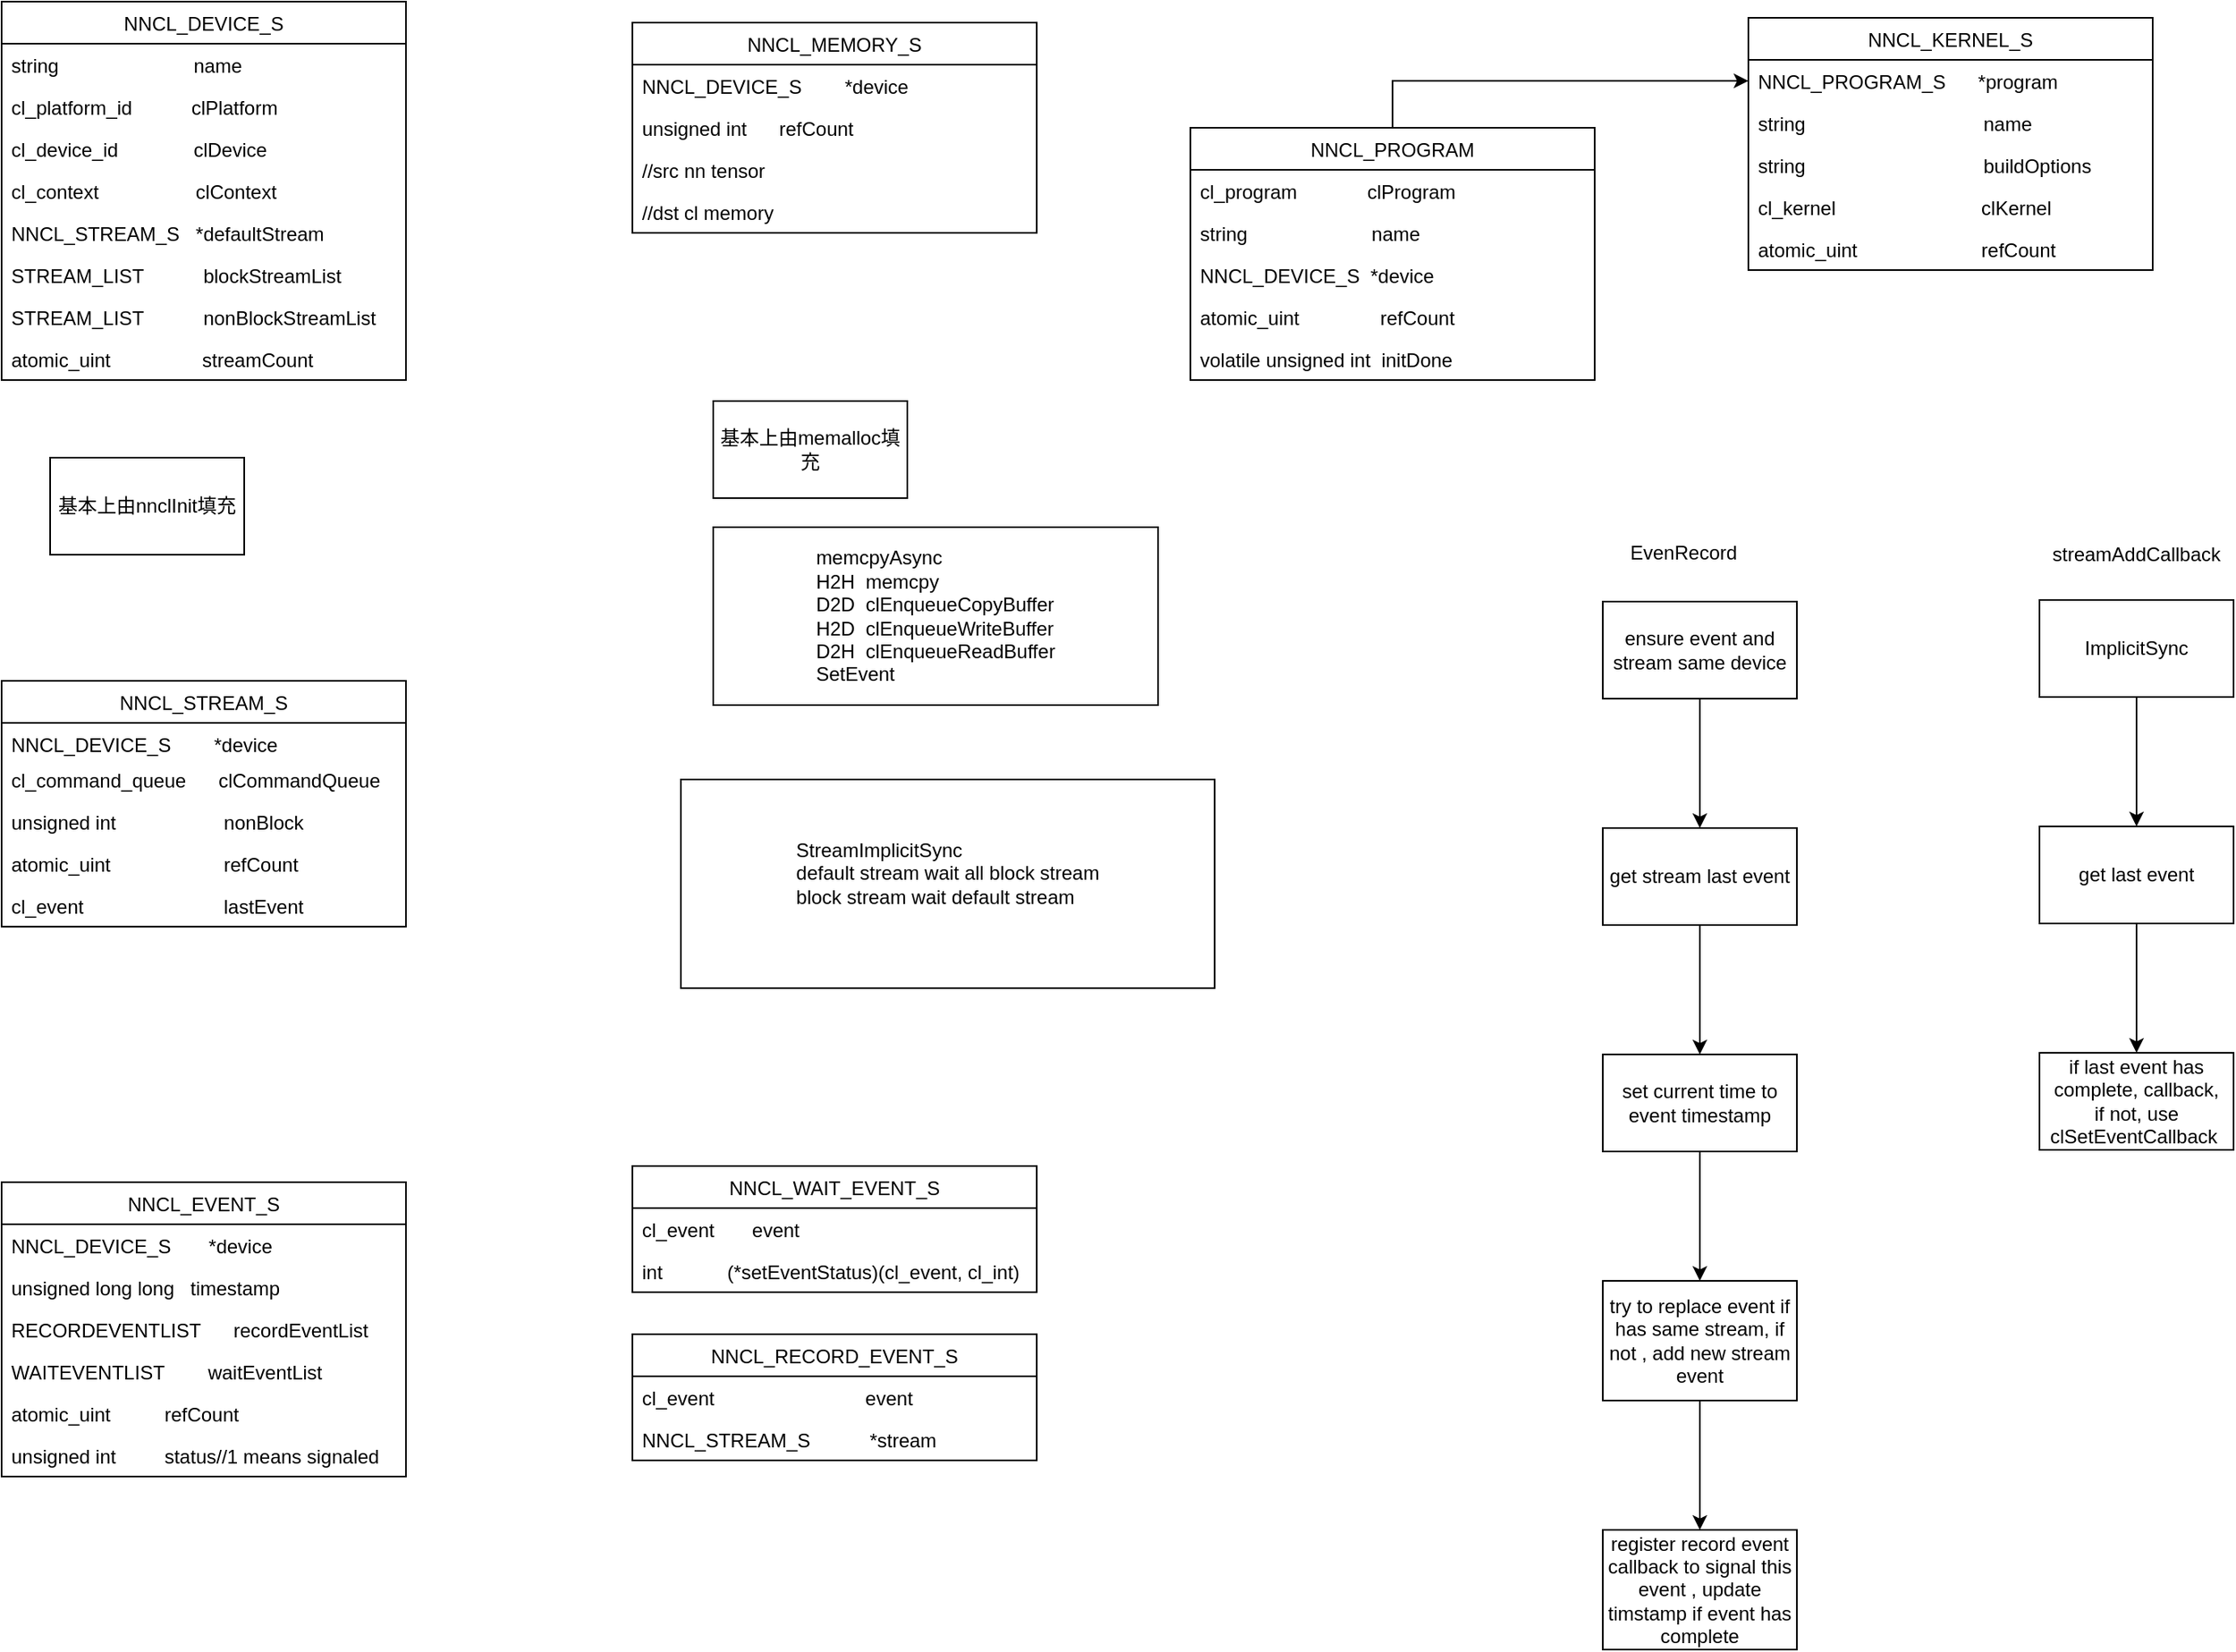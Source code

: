 <mxfile version="10.6.0" type="github"><diagram id="PP0zshB7HgfAO0Qkwq4U" name="Page-1"><mxGraphModel dx="1394" dy="772" grid="1" gridSize="10" guides="1" tooltips="1" connect="1" arrows="1" fold="1" page="1" pageScale="1" pageWidth="850" pageHeight="1100" math="0" shadow="0"><root><mxCell id="0"/><mxCell id="1" parent="0"/><mxCell id="cslKHQnGfglcCgiEFQJR-7" value="NNCL_DEVICE_S" style="swimlane;fontStyle=0;childLayout=stackLayout;horizontal=1;startSize=26;fillColor=none;horizontalStack=0;resizeParent=1;resizeParentMax=0;resizeLast=0;collapsible=1;marginBottom=0;" parent="1" vertex="1" treatAsSingle="0"><mxGeometry x="70" y="60" width="250" height="234" as="geometry"><mxRectangle x="270" y="170" width="90" height="26" as="alternateBounds"/></mxGeometry></mxCell><mxCell id="cslKHQnGfglcCgiEFQJR-8" value="string                         name" style="text;strokeColor=none;fillColor=none;align=left;verticalAlign=top;spacingLeft=4;spacingRight=4;overflow=hidden;rotatable=0;points=[[0,0.5],[1,0.5]];portConstraint=eastwest;" parent="cslKHQnGfglcCgiEFQJR-7" vertex="1"><mxGeometry y="26" width="250" height="26" as="geometry"/></mxCell><mxCell id="cslKHQnGfglcCgiEFQJR-12" value="cl_platform_id           clPlatform" style="text;strokeColor=none;fillColor=none;align=left;verticalAlign=top;spacingLeft=4;spacingRight=4;overflow=hidden;rotatable=0;points=[[0,0.5],[1,0.5]];portConstraint=eastwest;" parent="cslKHQnGfglcCgiEFQJR-7" vertex="1"><mxGeometry y="52" width="250" height="26" as="geometry"/></mxCell><mxCell id="cslKHQnGfglcCgiEFQJR-11" value="cl_device_id              clDevice" style="text;strokeColor=none;fillColor=none;align=left;verticalAlign=top;spacingLeft=4;spacingRight=4;overflow=hidden;rotatable=0;points=[[0,0.5],[1,0.5]];portConstraint=eastwest;" parent="cslKHQnGfglcCgiEFQJR-7" vertex="1"><mxGeometry y="78" width="250" height="26" as="geometry"/></mxCell><mxCell id="cslKHQnGfglcCgiEFQJR-9" value="cl_context                  clContext" style="text;strokeColor=none;fillColor=none;align=left;verticalAlign=top;spacingLeft=4;spacingRight=4;overflow=hidden;rotatable=0;points=[[0,0.5],[1,0.5]];portConstraint=eastwest;" parent="cslKHQnGfglcCgiEFQJR-7" vertex="1"><mxGeometry y="104" width="250" height="26" as="geometry"/></mxCell><mxCell id="cslKHQnGfglcCgiEFQJR-18" value="NNCL_STREAM_S   *defaultStream" style="text;strokeColor=none;fillColor=none;align=left;verticalAlign=top;spacingLeft=4;spacingRight=4;overflow=hidden;rotatable=0;points=[[0,0.5],[1,0.5]];portConstraint=eastwest;" parent="cslKHQnGfglcCgiEFQJR-7" vertex="1"><mxGeometry y="130" width="250" height="26" as="geometry"/></mxCell><mxCell id="cslKHQnGfglcCgiEFQJR-17" value="STREAM_LIST           blockStreamList" style="text;strokeColor=none;fillColor=none;align=left;verticalAlign=top;spacingLeft=4;spacingRight=4;overflow=hidden;rotatable=0;points=[[0,0.5],[1,0.5]];portConstraint=eastwest;" parent="cslKHQnGfglcCgiEFQJR-7" vertex="1"><mxGeometry y="156" width="250" height="26" as="geometry"/></mxCell><mxCell id="cslKHQnGfglcCgiEFQJR-15" value="STREAM_LIST           nonBlockStreamList" style="text;strokeColor=none;fillColor=none;align=left;verticalAlign=top;spacingLeft=4;spacingRight=4;overflow=hidden;rotatable=0;points=[[0,0.5],[1,0.5]];portConstraint=eastwest;" parent="cslKHQnGfglcCgiEFQJR-7" vertex="1"><mxGeometry y="182" width="250" height="26" as="geometry"/></mxCell><mxCell id="cslKHQnGfglcCgiEFQJR-16" value="atomic_uint                 streamCount" style="text;strokeColor=none;fillColor=none;align=left;verticalAlign=top;spacingLeft=4;spacingRight=4;overflow=hidden;rotatable=0;points=[[0,0.5],[1,0.5]];portConstraint=eastwest;" parent="cslKHQnGfglcCgiEFQJR-7" vertex="1"><mxGeometry y="208" width="250" height="26" as="geometry"/></mxCell><mxCell id="cslKHQnGfglcCgiEFQJR-19" value="NNCL_STREAM_S" style="swimlane;fontStyle=0;childLayout=stackLayout;horizontal=1;startSize=26;fillColor=none;horizontalStack=0;resizeParent=1;resizeParentMax=0;resizeLast=0;collapsible=1;marginBottom=0;" parent="1" vertex="1" treatAsSingle="0"><mxGeometry x="70" y="480" width="250" height="152" as="geometry"><mxRectangle x="270" y="170" width="90" height="26" as="alternateBounds"/></mxGeometry></mxCell><mxCell id="cslKHQnGfglcCgiEFQJR-20" value="NNCL_DEVICE_S        *device" style="text;strokeColor=none;fillColor=none;align=left;verticalAlign=top;spacingLeft=4;spacingRight=4;overflow=hidden;rotatable=0;points=[[0,0.5],[1,0.5]];portConstraint=eastwest;" parent="cslKHQnGfglcCgiEFQJR-19" vertex="1"><mxGeometry y="26" width="250" height="22" as="geometry"/></mxCell><mxCell id="cslKHQnGfglcCgiEFQJR-21" value="cl_command_queue      clCommandQueue" style="text;strokeColor=none;fillColor=none;align=left;verticalAlign=top;spacingLeft=4;spacingRight=4;overflow=hidden;rotatable=0;points=[[0,0.5],[1,0.5]];portConstraint=eastwest;" parent="cslKHQnGfglcCgiEFQJR-19" vertex="1"><mxGeometry y="48" width="250" height="26" as="geometry"/></mxCell><mxCell id="WerZS7wikCBgjTZfFVs5-1" value="unsigned int                    nonBlock" style="text;strokeColor=none;fillColor=none;align=left;verticalAlign=top;spacingLeft=4;spacingRight=4;overflow=hidden;rotatable=0;points=[[0,0.5],[1,0.5]];portConstraint=eastwest;" parent="cslKHQnGfglcCgiEFQJR-19" vertex="1"><mxGeometry y="74" width="250" height="26" as="geometry"/></mxCell><mxCell id="cslKHQnGfglcCgiEFQJR-22" value="atomic_uint                     refCount" style="text;strokeColor=none;fillColor=none;align=left;verticalAlign=top;spacingLeft=4;spacingRight=4;overflow=hidden;rotatable=0;points=[[0,0.5],[1,0.5]];portConstraint=eastwest;" parent="cslKHQnGfglcCgiEFQJR-19" vertex="1"><mxGeometry y="100" width="250" height="26" as="geometry"/></mxCell><mxCell id="cslKHQnGfglcCgiEFQJR-23" value="cl_event                          lastEvent" style="text;strokeColor=none;fillColor=none;align=left;verticalAlign=top;spacingLeft=4;spacingRight=4;overflow=hidden;rotatable=0;points=[[0,0.5],[1,0.5]];portConstraint=eastwest;" parent="cslKHQnGfglcCgiEFQJR-19" vertex="1"><mxGeometry y="126" width="250" height="26" as="geometry"/></mxCell><mxCell id="WerZS7wikCBgjTZfFVs5-2" value="NNCL_MEMORY_S" style="swimlane;fontStyle=0;childLayout=stackLayout;horizontal=1;startSize=26;fillColor=none;horizontalStack=0;resizeParent=1;resizeParentMax=0;resizeLast=0;collapsible=1;marginBottom=0;" parent="1" vertex="1" treatAsSingle="0"><mxGeometry x="460" y="73" width="250" height="130" as="geometry"><mxRectangle x="270" y="170" width="90" height="26" as="alternateBounds"/></mxGeometry></mxCell><mxCell id="WerZS7wikCBgjTZfFVs5-3" value="NNCL_DEVICE_S        *device" style="text;strokeColor=none;fillColor=none;align=left;verticalAlign=top;spacingLeft=4;spacingRight=4;overflow=hidden;rotatable=0;points=[[0,0.5],[1,0.5]];portConstraint=eastwest;" parent="WerZS7wikCBgjTZfFVs5-2" vertex="1"><mxGeometry y="26" width="250" height="26" as="geometry"/></mxCell><mxCell id="WerZS7wikCBgjTZfFVs5-4" value="unsigned int      refCount" style="text;strokeColor=none;fillColor=none;align=left;verticalAlign=top;spacingLeft=4;spacingRight=4;overflow=hidden;rotatable=0;points=[[0,0.5],[1,0.5]];portConstraint=eastwest;" parent="WerZS7wikCBgjTZfFVs5-2" vertex="1"><mxGeometry y="52" width="250" height="26" as="geometry"/></mxCell><mxCell id="WerZS7wikCBgjTZfFVs5-5" value="//src nn tensor" style="text;strokeColor=none;fillColor=none;align=left;verticalAlign=top;spacingLeft=4;spacingRight=4;overflow=hidden;rotatable=0;points=[[0,0.5],[1,0.5]];portConstraint=eastwest;" parent="WerZS7wikCBgjTZfFVs5-2" vertex="1"><mxGeometry y="78" width="250" height="26" as="geometry"/></mxCell><mxCell id="WerZS7wikCBgjTZfFVs5-6" value="//dst cl memory" style="text;strokeColor=none;fillColor=none;align=left;verticalAlign=top;spacingLeft=4;spacingRight=4;overflow=hidden;rotatable=0;points=[[0,0.5],[1,0.5]];portConstraint=eastwest;" parent="WerZS7wikCBgjTZfFVs5-2" vertex="1"><mxGeometry y="104" width="250" height="26" as="geometry"/></mxCell><mxCell id="WI92fF29vYZBalek4k1e-20" style="edgeStyle=orthogonalEdgeStyle;rounded=0;orthogonalLoop=1;jettySize=auto;html=1;" parent="1" source="WerZS7wikCBgjTZfFVs5-8" target="WerZS7wikCBgjTZfFVs5-20" edge="1"><mxGeometry relative="1" as="geometry"/></mxCell><mxCell id="WerZS7wikCBgjTZfFVs5-8" value="NNCL_PROGRAM" style="swimlane;fontStyle=0;childLayout=stackLayout;horizontal=1;startSize=26;fillColor=none;horizontalStack=0;resizeParent=1;resizeParentMax=0;resizeLast=0;collapsible=1;marginBottom=0;" parent="1" vertex="1" treatAsSingle="0"><mxGeometry x="805" y="138" width="250" height="156" as="geometry"><mxRectangle x="270" y="170" width="90" height="26" as="alternateBounds"/></mxGeometry></mxCell><mxCell id="WerZS7wikCBgjTZfFVs5-9" value="cl_program             clProgram" style="text;strokeColor=none;fillColor=none;align=left;verticalAlign=top;spacingLeft=4;spacingRight=4;overflow=hidden;rotatable=0;points=[[0,0.5],[1,0.5]];portConstraint=eastwest;" parent="WerZS7wikCBgjTZfFVs5-8" vertex="1"><mxGeometry y="26" width="250" height="26" as="geometry"/></mxCell><mxCell id="WerZS7wikCBgjTZfFVs5-17" value="string                       name" style="text;strokeColor=none;fillColor=none;align=left;verticalAlign=top;spacingLeft=4;spacingRight=4;overflow=hidden;rotatable=0;points=[[0,0.5],[1,0.5]];portConstraint=eastwest;" parent="WerZS7wikCBgjTZfFVs5-8" vertex="1"><mxGeometry y="52" width="250" height="26" as="geometry"/></mxCell><mxCell id="WerZS7wikCBgjTZfFVs5-18" value="NNCL_DEVICE_S  *device" style="text;strokeColor=none;fillColor=none;align=left;verticalAlign=top;spacingLeft=4;spacingRight=4;overflow=hidden;rotatable=0;points=[[0,0.5],[1,0.5]];portConstraint=eastwest;" parent="WerZS7wikCBgjTZfFVs5-8" vertex="1"><mxGeometry y="78" width="250" height="26" as="geometry"/></mxCell><mxCell id="WerZS7wikCBgjTZfFVs5-10" value="atomic_uint               refCount" style="text;strokeColor=none;fillColor=none;align=left;verticalAlign=top;spacingLeft=4;spacingRight=4;overflow=hidden;rotatable=0;points=[[0,0.5],[1,0.5]];portConstraint=eastwest;" parent="WerZS7wikCBgjTZfFVs5-8" vertex="1"><mxGeometry y="104" width="250" height="26" as="geometry"/></mxCell><mxCell id="WerZS7wikCBgjTZfFVs5-11" value="volatile unsigned int  initDone" style="text;strokeColor=none;fillColor=none;align=left;verticalAlign=top;spacingLeft=4;spacingRight=4;overflow=hidden;rotatable=0;points=[[0,0.5],[1,0.5]];portConstraint=eastwest;" parent="WerZS7wikCBgjTZfFVs5-8" vertex="1"><mxGeometry y="130" width="250" height="26" as="geometry"/></mxCell><mxCell id="WerZS7wikCBgjTZfFVs5-19" value="NNCL_KERNEL_S" style="swimlane;fontStyle=0;childLayout=stackLayout;horizontal=1;startSize=26;fillColor=none;horizontalStack=0;resizeParent=1;resizeParentMax=0;resizeLast=0;collapsible=1;marginBottom=0;" parent="1" vertex="1" treatAsSingle="0"><mxGeometry x="1150" y="70" width="250" height="156" as="geometry"><mxRectangle x="270" y="170" width="90" height="26" as="alternateBounds"/></mxGeometry></mxCell><mxCell id="WerZS7wikCBgjTZfFVs5-20" value="NNCL_PROGRAM_S      *program" style="text;strokeColor=none;fillColor=none;align=left;verticalAlign=top;spacingLeft=4;spacingRight=4;overflow=hidden;rotatable=0;points=[[0,0.5],[1,0.5]];portConstraint=eastwest;" parent="WerZS7wikCBgjTZfFVs5-19" vertex="1"><mxGeometry y="26" width="250" height="26" as="geometry"/></mxCell><mxCell id="WerZS7wikCBgjTZfFVs5-21" value="string                                 name" style="text;strokeColor=none;fillColor=none;align=left;verticalAlign=top;spacingLeft=4;spacingRight=4;overflow=hidden;rotatable=0;points=[[0,0.5],[1,0.5]];portConstraint=eastwest;" parent="WerZS7wikCBgjTZfFVs5-19" vertex="1"><mxGeometry y="52" width="250" height="26" as="geometry"/></mxCell><mxCell id="WerZS7wikCBgjTZfFVs5-22" value="string                                 buildOptions" style="text;strokeColor=none;fillColor=none;align=left;verticalAlign=top;spacingLeft=4;spacingRight=4;overflow=hidden;rotatable=0;points=[[0,0.5],[1,0.5]];portConstraint=eastwest;" parent="WerZS7wikCBgjTZfFVs5-19" vertex="1"><mxGeometry y="78" width="250" height="26" as="geometry"/></mxCell><mxCell id="WerZS7wikCBgjTZfFVs5-23" value="cl_kernel                           clKernel" style="text;strokeColor=none;fillColor=none;align=left;verticalAlign=top;spacingLeft=4;spacingRight=4;overflow=hidden;rotatable=0;points=[[0,0.5],[1,0.5]];portConstraint=eastwest;" parent="WerZS7wikCBgjTZfFVs5-19" vertex="1"><mxGeometry y="104" width="250" height="26" as="geometry"/></mxCell><mxCell id="WerZS7wikCBgjTZfFVs5-24" value="atomic_uint                       refCount" style="text;strokeColor=none;fillColor=none;align=left;verticalAlign=top;spacingLeft=4;spacingRight=4;overflow=hidden;rotatable=0;points=[[0,0.5],[1,0.5]];portConstraint=eastwest;" parent="WerZS7wikCBgjTZfFVs5-19" vertex="1"><mxGeometry y="130" width="250" height="26" as="geometry"/></mxCell><mxCell id="WerZS7wikCBgjTZfFVs5-25" value="NNCL_WAIT_EVENT_S" style="swimlane;fontStyle=0;childLayout=stackLayout;horizontal=1;startSize=26;fillColor=none;horizontalStack=0;resizeParent=1;resizeParentMax=0;resizeLast=0;collapsible=1;marginBottom=0;" parent="1" vertex="1" treatAsSingle="0"><mxGeometry x="460" y="780" width="250" height="78" as="geometry"><mxRectangle x="270" y="170" width="90" height="26" as="alternateBounds"/></mxGeometry></mxCell><mxCell id="WerZS7wikCBgjTZfFVs5-26" value="cl_event       event" style="text;strokeColor=none;fillColor=none;align=left;verticalAlign=top;spacingLeft=4;spacingRight=4;overflow=hidden;rotatable=0;points=[[0,0.5],[1,0.5]];portConstraint=eastwest;" parent="WerZS7wikCBgjTZfFVs5-25" vertex="1"><mxGeometry y="26" width="250" height="26" as="geometry"/></mxCell><mxCell id="WerZS7wikCBgjTZfFVs5-27" value="int            (*setEventStatus)(cl_event, cl_int)" style="text;strokeColor=none;fillColor=none;align=left;verticalAlign=top;spacingLeft=4;spacingRight=4;overflow=hidden;rotatable=0;points=[[0,0.5],[1,0.5]];portConstraint=eastwest;" parent="WerZS7wikCBgjTZfFVs5-25" vertex="1"><mxGeometry y="52" width="250" height="26" as="geometry"/></mxCell><mxCell id="WerZS7wikCBgjTZfFVs5-31" value="NNCL_RECORD_EVENT_S" style="swimlane;fontStyle=0;childLayout=stackLayout;horizontal=1;startSize=26;fillColor=none;horizontalStack=0;resizeParent=1;resizeParentMax=0;resizeLast=0;collapsible=1;marginBottom=0;" parent="1" vertex="1" treatAsSingle="0"><mxGeometry x="460" y="884" width="250" height="78" as="geometry"><mxRectangle x="270" y="170" width="90" height="26" as="alternateBounds"/></mxGeometry></mxCell><mxCell id="WerZS7wikCBgjTZfFVs5-32" value="cl_event                            event" style="text;strokeColor=none;fillColor=none;align=left;verticalAlign=top;spacingLeft=4;spacingRight=4;overflow=hidden;rotatable=0;points=[[0,0.5],[1,0.5]];portConstraint=eastwest;" parent="WerZS7wikCBgjTZfFVs5-31" vertex="1"><mxGeometry y="26" width="250" height="26" as="geometry"/></mxCell><mxCell id="WerZS7wikCBgjTZfFVs5-33" value="NNCL_STREAM_S           *stream" style="text;strokeColor=none;fillColor=none;align=left;verticalAlign=top;spacingLeft=4;spacingRight=4;overflow=hidden;rotatable=0;points=[[0,0.5],[1,0.5]];portConstraint=eastwest;" parent="WerZS7wikCBgjTZfFVs5-31" vertex="1"><mxGeometry y="52" width="250" height="26" as="geometry"/></mxCell><mxCell id="WerZS7wikCBgjTZfFVs5-34" value="NNCL_EVENT_S" style="swimlane;fontStyle=0;childLayout=stackLayout;horizontal=1;startSize=26;fillColor=none;horizontalStack=0;resizeParent=1;resizeParentMax=0;resizeLast=0;collapsible=1;marginBottom=0;" parent="1" vertex="1" treatAsSingle="0"><mxGeometry x="70" y="790" width="250" height="182" as="geometry"><mxRectangle x="270" y="170" width="90" height="26" as="alternateBounds"/></mxGeometry></mxCell><mxCell id="WerZS7wikCBgjTZfFVs5-35" value="NNCL_DEVICE_S       *device" style="text;strokeColor=none;fillColor=none;align=left;verticalAlign=top;spacingLeft=4;spacingRight=4;overflow=hidden;rotatable=0;points=[[0,0.5],[1,0.5]];portConstraint=eastwest;" parent="WerZS7wikCBgjTZfFVs5-34" vertex="1"><mxGeometry y="26" width="250" height="26" as="geometry"/></mxCell><mxCell id="WerZS7wikCBgjTZfFVs5-36" value="unsigned long long   timestamp" style="text;strokeColor=none;fillColor=none;align=left;verticalAlign=top;spacingLeft=4;spacingRight=4;overflow=hidden;rotatable=0;points=[[0,0.5],[1,0.5]];portConstraint=eastwest;" parent="WerZS7wikCBgjTZfFVs5-34" vertex="1"><mxGeometry y="52" width="250" height="26" as="geometry"/></mxCell><mxCell id="WerZS7wikCBgjTZfFVs5-37" value="RECORDEVENTLIST      recordEventList" style="text;strokeColor=none;fillColor=none;align=left;verticalAlign=top;spacingLeft=4;spacingRight=4;overflow=hidden;rotatable=0;points=[[0,0.5],[1,0.5]];portConstraint=eastwest;" parent="WerZS7wikCBgjTZfFVs5-34" vertex="1"><mxGeometry y="78" width="250" height="26" as="geometry"/></mxCell><mxCell id="WerZS7wikCBgjTZfFVs5-38" value="WAITEVENTLIST        waitEventList" style="text;strokeColor=none;fillColor=none;align=left;verticalAlign=top;spacingLeft=4;spacingRight=4;overflow=hidden;rotatable=0;points=[[0,0.5],[1,0.5]];portConstraint=eastwest;" parent="WerZS7wikCBgjTZfFVs5-34" vertex="1"><mxGeometry y="104" width="250" height="26" as="geometry"/></mxCell><mxCell id="WerZS7wikCBgjTZfFVs5-39" value="atomic_uint          refCount" style="text;strokeColor=none;fillColor=none;align=left;verticalAlign=top;spacingLeft=4;spacingRight=4;overflow=hidden;rotatable=0;points=[[0,0.5],[1,0.5]];portConstraint=eastwest;" parent="WerZS7wikCBgjTZfFVs5-34" vertex="1"><mxGeometry y="130" width="250" height="26" as="geometry"/></mxCell><mxCell id="WI92fF29vYZBalek4k1e-1" value="unsigned int         status//1 means signaled" style="text;strokeColor=none;fillColor=none;align=left;verticalAlign=top;spacingLeft=4;spacingRight=4;overflow=hidden;rotatable=0;points=[[0,0.5],[1,0.5]];portConstraint=eastwest;" parent="WerZS7wikCBgjTZfFVs5-34" vertex="1"><mxGeometry y="156" width="250" height="26" as="geometry"/></mxCell><mxCell id="7Ak6Ok9J1OjTw-hGWIce-1" value="基本上由nnclInit填充" style="rounded=0;whiteSpace=wrap;html=1;" parent="1" vertex="1"><mxGeometry x="100" y="342" width="120" height="60" as="geometry"/></mxCell><mxCell id="7Ak6Ok9J1OjTw-hGWIce-2" value="基本上由memalloc填充" style="rounded=0;whiteSpace=wrap;html=1;" parent="1" vertex="1"><mxGeometry x="510" y="307" width="120" height="60" as="geometry"/></mxCell><mxCell id="7Ak6Ok9J1OjTw-hGWIce-3" value="&lt;div style=&quot;text-align: left&quot;&gt;&lt;span&gt;memcpyAsync&lt;/span&gt;&lt;/div&gt;&lt;div style=&quot;text-align: left&quot;&gt;&lt;span&gt;H2H&amp;nbsp; memcpy&lt;/span&gt;&lt;/div&gt;&lt;div style=&quot;text-align: left&quot;&gt;&lt;span&gt;D2D&amp;nbsp; clEnqueueCopyBuffer&lt;/span&gt;&lt;/div&gt;&lt;div style=&quot;text-align: left&quot;&gt;&lt;span&gt;H2D&amp;nbsp; clEnqueueWriteBuffer&lt;/span&gt;&lt;/div&gt;&lt;div style=&quot;text-align: left&quot;&gt;&lt;span&gt;D2H&amp;nbsp; clEnqueueReadBuffer&lt;/span&gt;&lt;/div&gt;&lt;div style=&quot;text-align: left&quot;&gt;&lt;span&gt;SetEvent&lt;/span&gt;&lt;/div&gt;" style="rounded=0;whiteSpace=wrap;html=1;" parent="1" vertex="1"><mxGeometry x="510" y="385" width="275" height="110" as="geometry"/></mxCell><mxCell id="7Ak6Ok9J1OjTw-hGWIce-4" value="&lt;div style=&quot;text-align: left&quot;&gt;&lt;span&gt;StreamImplicitSync&lt;/span&gt;&lt;/div&gt;&lt;div style=&quot;text-align: left&quot;&gt;&lt;span&gt;default stream wait all block stream&lt;/span&gt;&lt;/div&gt;&lt;div style=&quot;text-align: left&quot;&gt;&lt;span&gt;block stream wait default stream&lt;/span&gt;&lt;/div&gt;&lt;div style=&quot;text-align: left&quot;&gt;&lt;br&gt;&lt;/div&gt;" style="rounded=0;whiteSpace=wrap;html=1;" parent="1" vertex="1"><mxGeometry x="490" y="541" width="330" height="129" as="geometry"/></mxCell><mxCell id="WI92fF29vYZBalek4k1e-7" value="" style="edgeStyle=orthogonalEdgeStyle;rounded=0;orthogonalLoop=1;jettySize=auto;html=1;" parent="1" source="WI92fF29vYZBalek4k1e-4" target="WI92fF29vYZBalek4k1e-6" edge="1"><mxGeometry relative="1" as="geometry"/></mxCell><mxCell id="WI92fF29vYZBalek4k1e-4" value="ensure event and stream same device" style="rounded=0;whiteSpace=wrap;html=1;" parent="1" vertex="1"><mxGeometry x="1060" y="431" width="120" height="60" as="geometry"/></mxCell><mxCell id="WI92fF29vYZBalek4k1e-9" value="" style="edgeStyle=orthogonalEdgeStyle;rounded=0;orthogonalLoop=1;jettySize=auto;html=1;" parent="1" source="WI92fF29vYZBalek4k1e-6" target="WI92fF29vYZBalek4k1e-8" edge="1"><mxGeometry relative="1" as="geometry"/></mxCell><mxCell id="WI92fF29vYZBalek4k1e-6" value="get stream last event" style="rounded=0;whiteSpace=wrap;html=1;" parent="1" vertex="1"><mxGeometry x="1060" y="571" width="120" height="60" as="geometry"/></mxCell><mxCell id="WI92fF29vYZBalek4k1e-11" value="" style="edgeStyle=orthogonalEdgeStyle;rounded=0;orthogonalLoop=1;jettySize=auto;html=1;" parent="1" source="WI92fF29vYZBalek4k1e-8" target="WI92fF29vYZBalek4k1e-10" edge="1"><mxGeometry relative="1" as="geometry"/></mxCell><mxCell id="WI92fF29vYZBalek4k1e-8" value="set current time to event timestamp" style="rounded=0;whiteSpace=wrap;html=1;" parent="1" vertex="1"><mxGeometry x="1060" y="711" width="120" height="60" as="geometry"/></mxCell><mxCell id="WI92fF29vYZBalek4k1e-13" value="" style="edgeStyle=orthogonalEdgeStyle;rounded=0;orthogonalLoop=1;jettySize=auto;html=1;" parent="1" source="WI92fF29vYZBalek4k1e-10" edge="1"><mxGeometry relative="1" as="geometry"><mxPoint x="1120" y="1005" as="targetPoint"/></mxGeometry></mxCell><mxCell id="WI92fF29vYZBalek4k1e-10" value="try to replace event if has same stream, if not , add new stream event" style="rounded=0;whiteSpace=wrap;html=1;" parent="1" vertex="1"><mxGeometry x="1060" y="851" width="120" height="74" as="geometry"/></mxCell><mxCell id="WI92fF29vYZBalek4k1e-12" value="register record event callback to signal this event , update timstamp if event has complete" style="rounded=0;whiteSpace=wrap;html=1;" parent="1" vertex="1"><mxGeometry x="1060" y="1005" width="120" height="74" as="geometry"/></mxCell><mxCell id="WI92fF29vYZBalek4k1e-5" value="EvenRecord" style="text;html=1;" parent="1" vertex="1"><mxGeometry x="1075" y="387" width="90" height="30" as="geometry"/></mxCell><mxCell id="WI92fF29vYZBalek4k1e-17" value="" style="edgeStyle=orthogonalEdgeStyle;rounded=0;orthogonalLoop=1;jettySize=auto;html=1;" parent="1" source="WI92fF29vYZBalek4k1e-14" target="WI92fF29vYZBalek4k1e-16" edge="1"><mxGeometry relative="1" as="geometry"/></mxCell><mxCell id="WI92fF29vYZBalek4k1e-14" value="ImplicitSync" style="rounded=0;whiteSpace=wrap;html=1;" parent="1" vertex="1"><mxGeometry x="1330" y="430" width="120" height="60" as="geometry"/></mxCell><mxCell id="WI92fF29vYZBalek4k1e-19" value="" style="edgeStyle=orthogonalEdgeStyle;rounded=0;orthogonalLoop=1;jettySize=auto;html=1;" parent="1" source="WI92fF29vYZBalek4k1e-16" target="WI92fF29vYZBalek4k1e-18" edge="1"><mxGeometry relative="1" as="geometry"/></mxCell><mxCell id="WI92fF29vYZBalek4k1e-16" value="get last event" style="rounded=0;whiteSpace=wrap;html=1;" parent="1" vertex="1"><mxGeometry x="1330" y="570" width="120" height="60" as="geometry"/></mxCell><mxCell id="WI92fF29vYZBalek4k1e-18" value="if last event has complete, callback,&lt;br&gt;if not, use clSetEventCallback&amp;nbsp;&lt;br&gt;" style="rounded=0;whiteSpace=wrap;html=1;" parent="1" vertex="1"><mxGeometry x="1330" y="710" width="120" height="60" as="geometry"/></mxCell><mxCell id="WI92fF29vYZBalek4k1e-15" value="streamAddCallback&lt;br&gt;" style="text;html=1;strokeColor=none;fillColor=none;align=center;verticalAlign=middle;whiteSpace=wrap;rounded=0;" parent="1" vertex="1"><mxGeometry x="1370" y="392" width="40" height="20" as="geometry"/></mxCell></root></mxGraphModel></diagram><diagram id="sDid7J12QU58KUwseXQJ" name="event"><mxGraphModel dx="1394" dy="772" grid="1" gridSize="10" guides="1" tooltips="1" connect="1" arrows="1" fold="1" page="1" pageScale="1" pageWidth="850" pageHeight="1100" math="0" shadow="0"><root><mxCell id="_FC6aCrCoeJ5_pmEBmhR-0"/><mxCell id="_FC6aCrCoeJ5_pmEBmhR-1" parent="_FC6aCrCoeJ5_pmEBmhR-0"/><mxCell id="lHQ_YQnzYHwRh3FqunvF-9" value="Event" style="swimlane;fontStyle=0;childLayout=stackLayout;horizontal=1;startSize=26;fillColor=none;horizontalStack=0;resizeParent=1;resizeParentMax=0;resizeLast=0;collapsible=1;marginBottom=0;" parent="_FC6aCrCoeJ5_pmEBmhR-1" vertex="1" treatAsSingle="0"><mxGeometry x="20" y="420" width="510" height="208" as="geometry"/></mxCell><mxCell id="lHQ_YQnzYHwRh3FqunvF-10" value="nnclEventCreate(NNCL_EVENT_T *event)" style="text;strokeColor=none;fillColor=none;align=left;verticalAlign=top;spacingLeft=4;spacingRight=4;overflow=hidden;rotatable=0;points=[[0,0.5],[1,0.5]];portConstraint=eastwest;" parent="lHQ_YQnzYHwRh3FqunvF-9" vertex="1"><mxGeometry y="26" width="510" height="26" as="geometry"/></mxCell><mxCell id="lHQ_YQnzYHwRh3FqunvF-11" value="nnclEventCreateWithFlags(NNCL_EVENT_T *event, unsigned int flags)" style="text;strokeColor=none;fillColor=none;align=left;verticalAlign=top;spacingLeft=4;spacingRight=4;overflow=hidden;rotatable=0;points=[[0,0.5],[1,0.5]];portConstraint=eastwest;" parent="lHQ_YQnzYHwRh3FqunvF-9" vertex="1"><mxGeometry y="52" width="510" height="26" as="geometry"/></mxCell><mxCell id="lHQ_YQnzYHwRh3FqunvF-12" value="nnclEventDestroy(NNCL_EVENT_T event)" style="text;strokeColor=none;fillColor=none;align=left;verticalAlign=top;spacingLeft=4;spacingRight=4;overflow=hidden;rotatable=0;points=[[0,0.5],[1,0.5]];portConstraint=eastwest;" parent="lHQ_YQnzYHwRh3FqunvF-9" vertex="1"><mxGeometry y="78" width="510" height="26" as="geometry"/></mxCell><mxCell id="lHQ_YQnzYHwRh3FqunvF-14" value="nnclEventRecord(NNCL_EVENT_T event, NNCL_STREAM_T stream)" style="text;strokeColor=none;fillColor=none;align=left;verticalAlign=top;spacingLeft=4;spacingRight=4;overflow=hidden;rotatable=0;points=[[0,0.5],[1,0.5]];portConstraint=eastwest;" parent="lHQ_YQnzYHwRh3FqunvF-9" vertex="1"><mxGeometry y="104" width="510" height="26" as="geometry"/></mxCell><mxCell id="lHQ_YQnzYHwRh3FqunvF-18" value="nnclEventElapsedTime(long long *ms, NNCL_EVENT_T begin, NNCL_EVENT_T end)" style="text;strokeColor=none;fillColor=none;align=left;verticalAlign=top;spacingLeft=4;spacingRight=4;overflow=hidden;rotatable=0;points=[[0,0.5],[1,0.5]];portConstraint=eastwest;" parent="lHQ_YQnzYHwRh3FqunvF-9" vertex="1"><mxGeometry y="130" width="510" height="26" as="geometry"/></mxCell><mxCell id="lHQ_YQnzYHwRh3FqunvF-19" value="nnclEventQuery(NNCL_EVENT_T event)" style="text;strokeColor=none;fillColor=none;align=left;verticalAlign=top;spacingLeft=4;spacingRight=4;overflow=hidden;rotatable=0;points=[[0,0.5],[1,0.5]];portConstraint=eastwest;" parent="lHQ_YQnzYHwRh3FqunvF-9" vertex="1"><mxGeometry y="156" width="510" height="26" as="geometry"/></mxCell><mxCell id="lHQ_YQnzYHwRh3FqunvF-13" value="nnclEventSynchronize(NNCL_EVENT_T event)" style="text;strokeColor=none;fillColor=none;align=left;verticalAlign=top;spacingLeft=4;spacingRight=4;overflow=hidden;rotatable=0;points=[[0,0.5],[1,0.5]];portConstraint=eastwest;" parent="lHQ_YQnzYHwRh3FqunvF-9" vertex="1"><mxGeometry y="182" width="510" height="26" as="geometry"/></mxCell><mxCell id="Sc35LUbJuOobl68tHzw4-0" value="NNCL_WAIT_EVENT_S" style="swimlane;fontStyle=0;childLayout=stackLayout;horizontal=1;startSize=26;fillColor=none;horizontalStack=0;resizeParent=1;resizeParentMax=0;resizeLast=0;collapsible=1;marginBottom=0;" parent="_FC6aCrCoeJ5_pmEBmhR-1" vertex="1" treatAsSingle="0"><mxGeometry x="320" y="152" width="250" height="78" as="geometry"><mxRectangle x="270" y="170" width="90" height="26" as="alternateBounds"/></mxGeometry></mxCell><mxCell id="Sc35LUbJuOobl68tHzw4-1" value="cl_event       event" style="text;strokeColor=none;fillColor=none;align=left;verticalAlign=top;spacingLeft=4;spacingRight=4;overflow=hidden;rotatable=0;points=[[0,0.5],[1,0.5]];portConstraint=eastwest;" parent="Sc35LUbJuOobl68tHzw4-0" vertex="1"><mxGeometry y="26" width="250" height="26" as="geometry"/></mxCell><mxCell id="Sc35LUbJuOobl68tHzw4-2" value="int            (*setEventStatus)(cl_event, cl_int)" style="text;strokeColor=none;fillColor=none;align=left;verticalAlign=top;spacingLeft=4;spacingRight=4;overflow=hidden;rotatable=0;points=[[0,0.5],[1,0.5]];portConstraint=eastwest;" parent="Sc35LUbJuOobl68tHzw4-0" vertex="1"><mxGeometry y="52" width="250" height="26" as="geometry"/></mxCell><mxCell id="Sc35LUbJuOobl68tHzw4-3" value="NNCL_RECORD_EVENT_S" style="swimlane;fontStyle=0;childLayout=stackLayout;horizontal=1;startSize=26;fillColor=none;horizontalStack=0;resizeParent=1;resizeParentMax=0;resizeLast=0;collapsible=1;marginBottom=0;" parent="_FC6aCrCoeJ5_pmEBmhR-1" vertex="1" treatAsSingle="0"><mxGeometry x="320" y="256" width="250" height="78" as="geometry"><mxRectangle x="270" y="170" width="90" height="26" as="alternateBounds"/></mxGeometry></mxCell><mxCell id="Sc35LUbJuOobl68tHzw4-4" value="cl_event                            event" style="text;strokeColor=none;fillColor=none;align=left;verticalAlign=top;spacingLeft=4;spacingRight=4;overflow=hidden;rotatable=0;points=[[0,0.5],[1,0.5]];portConstraint=eastwest;" parent="Sc35LUbJuOobl68tHzw4-3" vertex="1"><mxGeometry y="26" width="250" height="26" as="geometry"/></mxCell><mxCell id="Sc35LUbJuOobl68tHzw4-5" value="NNCL_STREAM_S           *stream" style="text;strokeColor=none;fillColor=none;align=left;verticalAlign=top;spacingLeft=4;spacingRight=4;overflow=hidden;rotatable=0;points=[[0,0.5],[1,0.5]];portConstraint=eastwest;" parent="Sc35LUbJuOobl68tHzw4-3" vertex="1"><mxGeometry y="52" width="250" height="26" as="geometry"/></mxCell><mxCell id="Sc35LUbJuOobl68tHzw4-6" value="NNCL_EVENT_S" style="swimlane;fontStyle=0;childLayout=stackLayout;horizontal=1;startSize=26;fillColor=none;horizontalStack=0;resizeParent=1;resizeParentMax=0;resizeLast=0;collapsible=1;marginBottom=0;" parent="_FC6aCrCoeJ5_pmEBmhR-1" vertex="1" treatAsSingle="0"><mxGeometry x="20" y="149" width="250" height="234" as="geometry"><mxRectangle x="270" y="170" width="90" height="26" as="alternateBounds"/></mxGeometry></mxCell><mxCell id="Sc35LUbJuOobl68tHzw4-7" value="NNCL_DEVICE_S          *device" style="text;strokeColor=none;fillColor=none;align=left;verticalAlign=top;spacingLeft=4;spacingRight=4;overflow=hidden;rotatable=0;points=[[0,0.5],[1,0.5]];portConstraint=eastwest;" parent="Sc35LUbJuOobl68tHzw4-6" vertex="1"><mxGeometry y="26" width="250" height="26" as="geometry"/></mxCell><mxCell id="Sc35LUbJuOobl68tHzw4-8" value="unsigned int                     flags; " style="text;strokeColor=none;fillColor=none;align=left;verticalAlign=top;spacingLeft=4;spacingRight=4;overflow=hidden;rotatable=0;points=[[0,0.5],[1,0.5]];portConstraint=eastwest;" parent="Sc35LUbJuOobl68tHzw4-6" vertex="1"><mxGeometry y="52" width="250" height="26" as="geometry"/></mxCell><mxCell id="Sc35LUbJuOobl68tHzw4-9" value="unsigned long long          timestamp" style="text;strokeColor=none;fillColor=none;align=left;verticalAlign=top;spacingLeft=4;spacingRight=4;overflow=hidden;rotatable=0;points=[[0,0.5],[1,0.5]];portConstraint=eastwest;" parent="Sc35LUbJuOobl68tHzw4-6" vertex="1"><mxGeometry y="78" width="250" height="26" as="geometry"/></mxCell><mxCell id="Sc35LUbJuOobl68tHzw4-20" value="OS_MUTEXT_T              eventLock" style="text;strokeColor=none;fillColor=none;align=left;verticalAlign=top;spacingLeft=4;spacingRight=4;overflow=hidden;rotatable=0;points=[[0,0.5],[1,0.5]];portConstraint=eastwest;" parent="Sc35LUbJuOobl68tHzw4-6" vertex="1"><mxGeometry y="104" width="250" height="26" as="geometry"/></mxCell><mxCell id="Sc35LUbJuOobl68tHzw4-17" value="unsigned int                     status" style="text;strokeColor=none;fillColor=none;align=left;verticalAlign=top;spacingLeft=4;spacingRight=4;overflow=hidden;rotatable=0;points=[[0,0.5],[1,0.5]];portConstraint=eastwest;" parent="Sc35LUbJuOobl68tHzw4-6" vertex="1"><mxGeometry y="130" width="250" height="26" as="geometry"/></mxCell><mxCell id="Sc35LUbJuOobl68tHzw4-10" value="RECORDEVENTLIST      recordEventList" style="text;strokeColor=none;fillColor=none;align=left;verticalAlign=top;spacingLeft=4;spacingRight=4;overflow=hidden;rotatable=0;points=[[0,0.5],[1,0.5]];portConstraint=eastwest;" parent="Sc35LUbJuOobl68tHzw4-6" vertex="1"><mxGeometry y="156" width="250" height="26" as="geometry"/></mxCell><mxCell id="Sc35LUbJuOobl68tHzw4-11" value="WAITEVENTLIST            waitEventList" style="text;strokeColor=none;fillColor=none;align=left;verticalAlign=top;spacingLeft=4;spacingRight=4;overflow=hidden;rotatable=0;points=[[0,0.5],[1,0.5]];portConstraint=eastwest;" parent="Sc35LUbJuOobl68tHzw4-6" vertex="1"><mxGeometry y="182" width="250" height="26" as="geometry"/></mxCell><mxCell id="Sc35LUbJuOobl68tHzw4-12" value="atomic_uint                       refCount" style="text;strokeColor=none;fillColor=none;align=left;verticalAlign=top;spacingLeft=4;spacingRight=4;overflow=hidden;rotatable=0;points=[[0,0.5],[1,0.5]];portConstraint=eastwest;" parent="Sc35LUbJuOobl68tHzw4-6" vertex="1"><mxGeometry y="208" width="250" height="26" as="geometry"/></mxCell><mxCell id="Sc35LUbJuOobl68tHzw4-14" value="&lt;div style=&quot;text-align: left&quot;&gt;&lt;div&gt;&lt;font style=&quot;font-size: 17px&quot;&gt;init nnclEvent's&amp;nbsp;&lt;/font&gt;&lt;/div&gt;&lt;div&gt;device,&amp;nbsp;flags,&amp;nbsp;timestamp&lt;/div&gt;&lt;div&gt;refCount,&amp;nbsp;status&amp;nbsp;&lt;/div&gt;&lt;/div&gt;&lt;div style=&quot;text-align: left&quot;&gt;&lt;/div&gt;" style="rounded=0;whiteSpace=wrap;html=1;" parent="_FC6aCrCoeJ5_pmEBmhR-1" vertex="1"><mxGeometry x="760" y="172" width="210" height="110" as="geometry"/></mxCell><mxCell id="Sc35LUbJuOobl68tHzw4-16" style="edgeStyle=orthogonalEdgeStyle;rounded=0;orthogonalLoop=1;jettySize=auto;html=1;exitX=1;exitY=0.5;exitDx=0;exitDy=0;entryX=0;entryY=0.5;entryDx=0;entryDy=0;" parent="_FC6aCrCoeJ5_pmEBmhR-1" source="lHQ_YQnzYHwRh3FqunvF-10" target="Sc35LUbJuOobl68tHzw4-14" edge="1"><mxGeometry relative="1" as="geometry"/></mxCell><mxCell id="Sc35LUbJuOobl68tHzw4-22" value="&lt;div style=&quot;text-align: left&quot;&gt;&lt;span&gt;add flags&lt;/span&gt;&lt;/div&gt;" style="rounded=0;whiteSpace=wrap;html=1;" parent="_FC6aCrCoeJ5_pmEBmhR-1" vertex="1"><mxGeometry x="760" y="304" width="210" height="60" as="geometry"/></mxCell><mxCell id="Sc35LUbJuOobl68tHzw4-24" style="edgeStyle=orthogonalEdgeStyle;rounded=0;orthogonalLoop=1;jettySize=auto;html=1;exitX=1;exitY=0.5;exitDx=0;exitDy=0;entryX=0;entryY=0.5;entryDx=0;entryDy=0;" parent="_FC6aCrCoeJ5_pmEBmhR-1" source="lHQ_YQnzYHwRh3FqunvF-11" target="Sc35LUbJuOobl68tHzw4-22" edge="1"><mxGeometry relative="1" as="geometry"/></mxCell><mxCell id="Sc35LUbJuOobl68tHzw4-26" value="&lt;div style=&quot;text-align: left&quot;&gt;&lt;ol&gt;&lt;li&gt;assure event and stream has same device&lt;br&gt;&lt;/li&gt;&lt;li&gt;get stream last_event&lt;/li&gt;&lt;li&gt;set timestamp&lt;/li&gt;&lt;li&gt;set last_event in event's recordlist, if same stream replace old, if not , push it in recordlist&lt;/li&gt;&lt;li&gt;set callback if stream last_event complete.&lt;/li&gt;&lt;li&gt;in callback function, update timestamp, if event's recordlist complete, set status and set complete for waitlist.&lt;/li&gt;&lt;/ol&gt;&lt;/div&gt;" style="rounded=0;whiteSpace=wrap;html=1;" parent="_FC6aCrCoeJ5_pmEBmhR-1" vertex="1"><mxGeometry x="760" y="416" width="290" height="194" as="geometry"/></mxCell><mxCell id="Sc35LUbJuOobl68tHzw4-27" style="edgeStyle=orthogonalEdgeStyle;rounded=0;orthogonalLoop=1;jettySize=auto;html=1;exitX=1;exitY=0.5;exitDx=0;exitDy=0;" parent="_FC6aCrCoeJ5_pmEBmhR-1" source="lHQ_YQnzYHwRh3FqunvF-14" target="Sc35LUbJuOobl68tHzw4-26" edge="1"><mxGeometry relative="1" as="geometry"/></mxCell><mxCell id="Sc35LUbJuOobl68tHzw4-28" value="&lt;ol&gt;&lt;li&gt;end.timestamp-start.timestamp&lt;/li&gt;&lt;/ol&gt;&lt;div style=&quot;text-align: left&quot;&gt;&lt;/div&gt;" style="rounded=0;whiteSpace=wrap;html=1;" parent="_FC6aCrCoeJ5_pmEBmhR-1" vertex="1"><mxGeometry x="760" y="650" width="210" height="60" as="geometry"/></mxCell><mxCell id="Sc35LUbJuOobl68tHzw4-29" style="edgeStyle=orthogonalEdgeStyle;rounded=0;orthogonalLoop=1;jettySize=auto;html=1;exitX=1;exitY=0.5;exitDx=0;exitDy=0;entryX=0;entryY=0.5;entryDx=0;entryDy=0;" parent="_FC6aCrCoeJ5_pmEBmhR-1" source="lHQ_YQnzYHwRh3FqunvF-18" target="Sc35LUbJuOobl68tHzw4-28" edge="1"><mxGeometry relative="1" as="geometry"/></mxCell><mxCell id="Sc35LUbJuOobl68tHzw4-30" value="&lt;ol&gt;&lt;li&gt;query event status&lt;/li&gt;&lt;/ol&gt;&lt;div style=&quot;text-align: left&quot;&gt;&lt;/div&gt;" style="rounded=0;whiteSpace=wrap;html=1;" parent="_FC6aCrCoeJ5_pmEBmhR-1" vertex="1"><mxGeometry x="760" y="740" width="210" height="60" as="geometry"/></mxCell><mxCell id="Sc35LUbJuOobl68tHzw4-31" value="&lt;ol&gt;&lt;li&gt;wait event status until change 1&lt;/li&gt;&lt;/ol&gt;&lt;div style=&quot;text-align: left&quot;&gt;&lt;/div&gt;" style="rounded=0;whiteSpace=wrap;html=1;" parent="_FC6aCrCoeJ5_pmEBmhR-1" vertex="1"><mxGeometry x="760" y="820" width="210" height="60" as="geometry"/></mxCell><mxCell id="Sc35LUbJuOobl68tHzw4-32" style="edgeStyle=orthogonalEdgeStyle;rounded=0;orthogonalLoop=1;jettySize=auto;html=1;exitX=1;exitY=0.5;exitDx=0;exitDy=0;entryX=0;entryY=0.5;entryDx=0;entryDy=0;" parent="_FC6aCrCoeJ5_pmEBmhR-1" source="lHQ_YQnzYHwRh3FqunvF-19" target="Sc35LUbJuOobl68tHzw4-30" edge="1"><mxGeometry relative="1" as="geometry"/></mxCell><mxCell id="Sc35LUbJuOobl68tHzw4-33" style="edgeStyle=orthogonalEdgeStyle;rounded=0;orthogonalLoop=1;jettySize=auto;html=1;exitX=1;exitY=0.5;exitDx=0;exitDy=0;entryX=0;entryY=0.5;entryDx=0;entryDy=0;" parent="_FC6aCrCoeJ5_pmEBmhR-1" source="lHQ_YQnzYHwRh3FqunvF-13" target="Sc35LUbJuOobl68tHzw4-31" edge="1"><mxGeometry relative="1" as="geometry"/></mxCell><mxCell id="Sc35LUbJuOobl68tHzw4-36" value="k11" style="rounded=0;whiteSpace=wrap;html=1;" parent="_FC6aCrCoeJ5_pmEBmhR-1" vertex="1"><mxGeometry x="1250" y="253" width="50" height="23" as="geometry"/></mxCell><mxCell id="Sc35LUbJuOobl68tHzw4-37" value="k12" style="rounded=0;whiteSpace=wrap;html=1;" parent="_FC6aCrCoeJ5_pmEBmhR-1" vertex="1"><mxGeometry x="1300" y="253" width="50" height="23" as="geometry"/></mxCell><mxCell id="Sc35LUbJuOobl68tHzw4-38" value="k13" style="rounded=0;whiteSpace=wrap;html=1;" parent="_FC6aCrCoeJ5_pmEBmhR-1" vertex="1"><mxGeometry x="1350" y="253" width="50" height="23" as="geometry"/></mxCell><mxCell id="Sc35LUbJuOobl68tHzw4-39" value="k14" style="rounded=0;whiteSpace=wrap;html=1;" parent="_FC6aCrCoeJ5_pmEBmhR-1" vertex="1"><mxGeometry x="1400" y="253" width="50" height="23" as="geometry"/></mxCell><mxCell id="Sc35LUbJuOobl68tHzw4-40" value="s1" style="text;html=1;strokeColor=none;fillColor=none;align=center;verticalAlign=middle;whiteSpace=wrap;rounded=0;" parent="_FC6aCrCoeJ5_pmEBmhR-1" vertex="1"><mxGeometry x="1180" y="256" width="40" height="20" as="geometry"/></mxCell><mxCell id="Sc35LUbJuOobl68tHzw4-44" value="" style="endArrow=none;dashed=1;html=1;" parent="_FC6aCrCoeJ5_pmEBmhR-1" edge="1"><mxGeometry width="50" height="50" relative="1" as="geometry"><mxPoint x="1300" y="271" as="sourcePoint"/><mxPoint x="1300" y="191" as="targetPoint"/></mxGeometry></mxCell><mxCell id="Sc35LUbJuOobl68tHzw4-45" value="" style="endArrow=none;dashed=1;html=1;" parent="_FC6aCrCoeJ5_pmEBmhR-1" edge="1"><mxGeometry width="50" height="50" relative="1" as="geometry"><mxPoint x="1449.5" y="276" as="sourcePoint"/><mxPoint x="1449.5" y="196" as="targetPoint"/></mxGeometry></mxCell><mxCell id="Sc35LUbJuOobl68tHzw4-53" value="k21" style="rounded=0;whiteSpace=wrap;html=1;" parent="_FC6aCrCoeJ5_pmEBmhR-1" vertex="1"><mxGeometry x="1260" y="393" width="50" height="23" as="geometry"/></mxCell><mxCell id="Sc35LUbJuOobl68tHzw4-54" value="k22" style="rounded=0;whiteSpace=wrap;html=1;" parent="_FC6aCrCoeJ5_pmEBmhR-1" vertex="1"><mxGeometry x="1310" y="393" width="50" height="23" as="geometry"/></mxCell><mxCell id="Sc35LUbJuOobl68tHzw4-55" value="k23" style="rounded=0;whiteSpace=wrap;html=1;" parent="_FC6aCrCoeJ5_pmEBmhR-1" vertex="1"><mxGeometry x="1360" y="393" width="50" height="23" as="geometry"/></mxCell><mxCell id="Sc35LUbJuOobl68tHzw4-56" value="k24" style="rounded=0;whiteSpace=wrap;html=1;" parent="_FC6aCrCoeJ5_pmEBmhR-1" vertex="1"><mxGeometry x="1410" y="393" width="50" height="23" as="geometry"/></mxCell><mxCell id="Sc35LUbJuOobl68tHzw4-57" value="s2" style="text;html=1;strokeColor=none;fillColor=none;align=center;verticalAlign=middle;whiteSpace=wrap;rounded=0;" parent="_FC6aCrCoeJ5_pmEBmhR-1" vertex="1"><mxGeometry x="1190" y="396" width="40" height="20" as="geometry"/></mxCell><mxCell id="Sc35LUbJuOobl68tHzw4-58" value="" style="endArrow=none;dashed=1;html=1;" parent="_FC6aCrCoeJ5_pmEBmhR-1" edge="1"><mxGeometry width="50" height="50" relative="1" as="geometry"><mxPoint x="1310" y="411" as="sourcePoint"/><mxPoint x="1310" y="331" as="targetPoint"/></mxGeometry></mxCell><mxCell id="Sc35LUbJuOobl68tHzw4-59" value="" style="endArrow=none;dashed=1;html=1;" parent="_FC6aCrCoeJ5_pmEBmhR-1" edge="1"><mxGeometry width="50" height="50" relative="1" as="geometry"><mxPoint x="1459.5" y="416" as="sourcePoint"/><mxPoint x="1459.5" y="336" as="targetPoint"/></mxGeometry></mxCell><mxCell id="Sc35LUbJuOobl68tHzw4-60" value="e11" style="text;html=1;resizable=0;points=[];autosize=1;align=left;verticalAlign=top;spacingTop=-4;" parent="_FC6aCrCoeJ5_pmEBmhR-1" vertex="1"><mxGeometry x="1295" y="156" width="30" height="20" as="geometry"/></mxCell><mxCell id="Sc35LUbJuOobl68tHzw4-61" value="e11" style="text;html=1;resizable=0;points=[];autosize=1;align=left;verticalAlign=top;spacingTop=-4;" parent="_FC6aCrCoeJ5_pmEBmhR-1" vertex="1"><mxGeometry x="1456" y="170" width="30" height="20" as="geometry"/></mxCell><mxCell id="Sc35LUbJuOobl68tHzw4-62" value="e11" style="text;html=1;resizable=0;points=[];autosize=1;align=left;verticalAlign=top;spacingTop=-4;" parent="_FC6aCrCoeJ5_pmEBmhR-1" vertex="1"><mxGeometry x="1315" y="324.5" width="30" height="20" as="geometry"/></mxCell><mxCell id="Sc35LUbJuOobl68tHzw4-70" value="e22" style="text;html=1;resizable=0;points=[];autosize=1;align=left;verticalAlign=top;spacingTop=-4;" parent="_FC6aCrCoeJ5_pmEBmhR-1" vertex="1"><mxGeometry x="1460" y="331" width="40" height="20" as="geometry"/></mxCell><mxCell id="Sc35LUbJuOobl68tHzw4-71" value="s1.k14" style="rounded=0;whiteSpace=wrap;html=1;" parent="_FC6aCrCoeJ5_pmEBmhR-1" vertex="1"><mxGeometry x="1270" y="540" width="50" height="23" as="geometry"/></mxCell><mxCell id="Sc35LUbJuOobl68tHzw4-72" value="s2.k21" style="rounded=0;whiteSpace=wrap;html=1;" parent="_FC6aCrCoeJ5_pmEBmhR-1" vertex="1"><mxGeometry x="1320" y="540" width="50" height="23" as="geometry"/></mxCell><mxCell id="Sc35LUbJuOobl68tHzw4-75" value="e11" style="text;html=1;" parent="_FC6aCrCoeJ5_pmEBmhR-1" vertex="1"><mxGeometry x="1160" y="546" width="40" height="30" as="geometry"/></mxCell><mxCell id="Sc35LUbJuOobl68tHzw4-76" value="recordlist" style="text;html=1;resizable=0;points=[];autosize=1;align=left;verticalAlign=top;spacingTop=-4;" parent="_FC6aCrCoeJ5_pmEBmhR-1" vertex="1"><mxGeometry x="1207" y="545" width="60" height="20" as="geometry"/></mxCell><mxCell id="Sc35LUbJuOobl68tHzw4-78" value="s2.k24" style="rounded=0;whiteSpace=wrap;html=1;" parent="_FC6aCrCoeJ5_pmEBmhR-1" vertex="1"><mxGeometry x="1275" y="609.5" width="50" height="23" as="geometry"/></mxCell><mxCell id="Sc35LUbJuOobl68tHzw4-79" value="e22" style="text;html=1;" parent="_FC6aCrCoeJ5_pmEBmhR-1" vertex="1"><mxGeometry x="1156.5" y="609.5" width="40" height="30" as="geometry"/></mxCell><mxCell id="Sc35LUbJuOobl68tHzw4-80" value="recordlist" style="text;html=1;resizable=0;points=[];autosize=1;align=left;verticalAlign=top;spacingTop=-4;" parent="_FC6aCrCoeJ5_pmEBmhR-1" vertex="1"><mxGeometry x="1203.5" y="608.5" width="60" height="20" as="geometry"/></mxCell></root></mxGraphModel></diagram><diagram id="Md-MMXPTlhdseBrDMNZ3" name="stream"><mxGraphModel dx="1394" dy="772" grid="1" gridSize="10" guides="1" tooltips="1" connect="1" arrows="1" fold="1" page="1" pageScale="1" pageWidth="850" pageHeight="1100" math="0" shadow="0"><root><mxCell id="3zkUWWhsW1qgE7EIvnMc-0"/><mxCell id="3zkUWWhsW1qgE7EIvnMc-1" parent="3zkUWWhsW1qgE7EIvnMc-0"/><mxCell id="z6fW9fX0bu8tVuZ9oUKC-0" value="NNCL_STREAM_S" style="swimlane;fontStyle=0;childLayout=stackLayout;horizontal=1;startSize=26;fillColor=none;horizontalStack=0;resizeParent=1;resizeParentMax=0;resizeLast=0;collapsible=1;marginBottom=0;" vertex="1" treatAsSingle="0" parent="3zkUWWhsW1qgE7EIvnMc-1"><mxGeometry x="60" y="80" width="250" height="230" as="geometry"><mxRectangle x="270" y="170" width="90" height="26" as="alternateBounds"/></mxGeometry></mxCell><mxCell id="z6fW9fX0bu8tVuZ9oUKC-1" value="NNCL_DEVICE_S        *device" style="text;strokeColor=none;fillColor=none;align=left;verticalAlign=top;spacingLeft=4;spacingRight=4;overflow=hidden;rotatable=0;points=[[0,0.5],[1,0.5]];portConstraint=eastwest;" vertex="1" parent="z6fW9fX0bu8tVuZ9oUKC-0"><mxGeometry y="26" width="250" height="22" as="geometry"/></mxCell><mxCell id="z6fW9fX0bu8tVuZ9oUKC-2" value="cl_command_queue      clCommandQueue" style="text;strokeColor=none;fillColor=none;align=left;verticalAlign=top;spacingLeft=4;spacingRight=4;overflow=hidden;rotatable=0;points=[[0,0.5],[1,0.5]];portConstraint=eastwest;" vertex="1" parent="z6fW9fX0bu8tVuZ9oUKC-0"><mxGeometry y="48" width="250" height="26" as="geometry"/></mxCell><mxCell id="z6fW9fX0bu8tVuZ9oUKC-3" value="unsigned int                   ringBufferMask" style="text;strokeColor=none;fillColor=none;align=left;verticalAlign=top;spacingLeft=4;spacingRight=4;overflow=hidden;rotatable=0;points=[[0,0.5],[1,0.5]];portConstraint=eastwest;" vertex="1" parent="z6fW9fX0bu8tVuZ9oUKC-0"><mxGeometry y="74" width="250" height="26" as="geometry"/></mxCell><mxCell id="z6fW9fX0bu8tVuZ9oUKC-4" value="unsigned int                   priority" style="text;strokeColor=none;fillColor=none;align=left;verticalAlign=top;spacingLeft=4;spacingRight=4;overflow=hidden;rotatable=0;points=[[0,0.5],[1,0.5]];portConstraint=eastwest;" vertex="1" parent="z6fW9fX0bu8tVuZ9oUKC-0"><mxGeometry y="100" width="250" height="26" as="geometry"/></mxCell><mxCell id="z6fW9fX0bu8tVuZ9oUKC-5" value="unsigned int                   nonBlock" style="text;strokeColor=none;fillColor=none;align=left;verticalAlign=top;spacingLeft=4;spacingRight=4;overflow=hidden;rotatable=0;points=[[0,0.5],[1,0.5]];portConstraint=eastwest;" vertex="1" parent="z6fW9fX0bu8tVuZ9oUKC-0"><mxGeometry y="126" width="250" height="26" as="geometry"/></mxCell><mxCell id="z6fW9fX0bu8tVuZ9oUKC-6" value="atomic_uint                    refCount" style="text;strokeColor=none;fillColor=none;align=left;verticalAlign=top;spacingLeft=4;spacingRight=4;overflow=hidden;rotatable=0;points=[[0,0.5],[1,0.5]];portConstraint=eastwest;" vertex="1" parent="z6fW9fX0bu8tVuZ9oUKC-0"><mxGeometry y="152" width="250" height="26" as="geometry"/></mxCell><mxCell id="z6fW9fX0bu8tVuZ9oUKC-7" value="OS_MUTEXT_T           eventLock" style="text;strokeColor=none;fillColor=none;align=left;verticalAlign=top;spacingLeft=4;spacingRight=4;overflow=hidden;rotatable=0;points=[[0,0.5],[1,0.5]];portConstraint=eastwest;" vertex="1" parent="z6fW9fX0bu8tVuZ9oUKC-0"><mxGeometry y="178" width="250" height="26" as="geometry"/></mxCell><mxCell id="z6fW9fX0bu8tVuZ9oUKC-8" value="cl_event                       lastEvent" style="text;strokeColor=none;fillColor=none;align=left;verticalAlign=top;spacingLeft=4;spacingRight=4;overflow=hidden;rotatable=0;points=[[0,0.5],[1,0.5]];portConstraint=eastwest;" vertex="1" parent="z6fW9fX0bu8tVuZ9oUKC-0"><mxGeometry y="204" width="250" height="26" as="geometry"/></mxCell><mxCell id="PrRD6ZuVkq71GfmzkSSx-0" value="Stream" style="swimlane;fontStyle=0;childLayout=stackLayout;horizontal=1;startSize=26;fillColor=none;horizontalStack=0;resizeParent=1;resizeParentMax=0;resizeLast=0;collapsible=1;marginBottom=0;" vertex="1" treatAsSingle="0" parent="3zkUWWhsW1qgE7EIvnMc-1"><mxGeometry x="20" y="338" width="770" height="312" as="geometry"/></mxCell><mxCell id="FIyldMshXMphFCm0FBnN-5" value="internal   nncliStreamImplicitSync(NNCL_STREAM_T stream)" style="text;strokeColor=none;fillColor=none;align=left;verticalAlign=top;spacingLeft=4;spacingRight=4;overflow=hidden;rotatable=0;points=[[0,0.5],[1,0.5]];portConstraint=eastwest;" vertex="1" parent="PrRD6ZuVkq71GfmzkSSx-0"><mxGeometry y="26" width="770" height="26" as="geometry"/></mxCell><mxCell id="PrRD6ZuVkq71GfmzkSSx-1" value="nnclStreamCreate(NNCL_STREAM_T *stream)" style="text;strokeColor=none;fillColor=none;align=left;verticalAlign=top;spacingLeft=4;spacingRight=4;overflow=hidden;rotatable=0;points=[[0,0.5],[1,0.5]];portConstraint=eastwest;" vertex="1" parent="PrRD6ZuVkq71GfmzkSSx-0"><mxGeometry y="52" width="770" height="26" as="geometry"/></mxCell><mxCell id="PrRD6ZuVkq71GfmzkSSx-2" value="nnclStreamCreateWithFlags(NNCL_STREAM_T *stream, unsigned int flags, unsigned int ringBufferMask)" style="text;strokeColor=none;fillColor=none;align=left;verticalAlign=top;spacingLeft=4;spacingRight=4;overflow=hidden;rotatable=0;points=[[0,0.5],[1,0.5]];portConstraint=eastwest;" vertex="1" parent="PrRD6ZuVkq71GfmzkSSx-0"><mxGeometry y="78" width="770" height="26" as="geometry"/></mxCell><mxCell id="PrRD6ZuVkq71GfmzkSSx-3" value="nnclStreamCreateWithPriority(NNCL_STREAM_T *stream, unsigned int flags, unsigned int priority, unsigned int ringBufferMask)" style="text;strokeColor=none;fillColor=none;align=left;verticalAlign=top;spacingLeft=4;spacingRight=4;overflow=hidden;rotatable=0;points=[[0,0.5],[1,0.5]];portConstraint=eastwest;" vertex="1" parent="PrRD6ZuVkq71GfmzkSSx-0"><mxGeometry y="104" width="770" height="26" as="geometry"/></mxCell><mxCell id="PrRD6ZuVkq71GfmzkSSx-4" value="nnclStreamDestroy(NNCL_STREAM_T stream)" style="text;strokeColor=none;fillColor=none;align=left;verticalAlign=top;spacingLeft=4;spacingRight=4;overflow=hidden;rotatable=0;points=[[0,0.5],[1,0.5]];portConstraint=eastwest;" vertex="1" parent="PrRD6ZuVkq71GfmzkSSx-0"><mxGeometry y="130" width="770" height="26" as="geometry"/></mxCell><mxCell id="PrRD6ZuVkq71GfmzkSSx-5" value="nnclStreamAddCallback(NNCL_STREAM_T stream, NNCL_STREAM_CALLBACK_T callback, void* userData, unsigned int  flags)" style="text;strokeColor=none;fillColor=none;align=left;verticalAlign=top;spacingLeft=4;spacingRight=4;overflow=hidden;rotatable=0;points=[[0,0.5],[1,0.5]];portConstraint=eastwest;" vertex="1" parent="PrRD6ZuVkq71GfmzkSSx-0"><mxGeometry y="156" width="770" height="26" as="geometry"/></mxCell><mxCell id="PrRD6ZuVkq71GfmzkSSx-6" value="nnclStreamQuery(NNCL_STREAM_T stream)" style="text;strokeColor=none;fillColor=none;align=left;verticalAlign=top;spacingLeft=4;spacingRight=4;overflow=hidden;rotatable=0;points=[[0,0.5],[1,0.5]];portConstraint=eastwest;" vertex="1" parent="PrRD6ZuVkq71GfmzkSSx-0"><mxGeometry y="182" width="770" height="26" as="geometry"/></mxCell><mxCell id="PrRD6ZuVkq71GfmzkSSx-7" value="nnclStreamGetFlags(NNCL_STREAM_T stream, unsigned int *flags)" style="text;strokeColor=none;fillColor=none;align=left;verticalAlign=top;spacingLeft=4;spacingRight=4;overflow=hidden;rotatable=0;points=[[0,0.5],[1,0.5]];portConstraint=eastwest;" vertex="1" parent="PrRD6ZuVkq71GfmzkSSx-0"><mxGeometry y="208" width="770" height="26" as="geometry"/></mxCell><mxCell id="M8Zrw2BDkTdJjcKdzzbH-1" value="nnclStreamGetPriority(NNCL_STREAM_T stream, unsigned int *priority)" style="text;strokeColor=none;fillColor=none;align=left;verticalAlign=top;spacingLeft=4;spacingRight=4;overflow=hidden;rotatable=0;points=[[0,0.5],[1,0.5]];portConstraint=eastwest;" vertex="1" parent="PrRD6ZuVkq71GfmzkSSx-0"><mxGeometry y="234" width="770" height="26" as="geometry"/></mxCell><mxCell id="M8Zrw2BDkTdJjcKdzzbH-2" value="nnclStreamWaitEvent(NNCL_STREAM_T stream, NNCL_EVENT_T event, unsigned int flags)    //flag reserve must 0" style="text;strokeColor=none;fillColor=none;align=left;verticalAlign=top;spacingLeft=4;spacingRight=4;overflow=hidden;rotatable=0;points=[[0,0.5],[1,0.5]];portConstraint=eastwest;" vertex="1" parent="PrRD6ZuVkq71GfmzkSSx-0"><mxGeometry y="260" width="770" height="26" as="geometry"/></mxCell><mxCell id="M8Zrw2BDkTdJjcKdzzbH-3" value="nnclStreamSynchronize(NNCL_STREAM_T stream)" style="text;strokeColor=none;fillColor=none;align=left;verticalAlign=top;spacingLeft=4;spacingRight=4;overflow=hidden;rotatable=0;points=[[0,0.5],[1,0.5]];portConstraint=eastwest;" vertex="1" parent="PrRD6ZuVkq71GfmzkSSx-0"><mxGeometry y="286" width="770" height="26" as="geometry"/></mxCell><mxCell id="FIyldMshXMphFCm0FBnN-1" value="" style="edgeStyle=orthogonalEdgeStyle;rounded=0;orthogonalLoop=1;jettySize=auto;html=1;" edge="1" parent="3zkUWWhsW1qgE7EIvnMc-1" source="UlCCSRqRdSSsEBHQvOSu-0" target="FIyldMshXMphFCm0FBnN-0"><mxGeometry relative="1" as="geometry"/></mxCell><mxCell id="UlCCSRqRdSSsEBHQvOSu-0" value="&lt;div style=&quot;text-align: left&quot;&gt;&lt;span&gt;1. init nnclStream&lt;/span&gt;&lt;/div&gt;&lt;div style=&quot;text-align: left&quot;&gt;&lt;span&gt;filled device,cl_command_queue,&lt;/span&gt;&lt;/div&gt;&lt;div style=&quot;text-align: left&quot;&gt;&lt;span style=&quot;text-align: center&quot;&gt;ringBufferMask, priority, nonBlock, refcount.&lt;/span&gt;&lt;/div&gt;&lt;div style=&quot;text-align: left&quot;&gt;&lt;span style=&quot;text-align: center&quot;&gt;2. according flag, push stream into current_dev's blocklist or non-blocklist,&amp;nbsp; cur_dev streamcount inc.&lt;/span&gt;&lt;/div&gt;" style="rounded=0;whiteSpace=wrap;html=1;" vertex="1" parent="3zkUWWhsW1qgE7EIvnMc-1"><mxGeometry x="930" y="262.5" width="210" height="123" as="geometry"/></mxCell><mxCell id="FIyldMshXMphFCm0FBnN-0" value="&lt;div style=&quot;text-align: left&quot;&gt;clCreateCommandQueue&lt;br&gt;&lt;/div&gt;" style="rounded=0;whiteSpace=wrap;html=1;" vertex="1" parent="3zkUWWhsW1qgE7EIvnMc-1"><mxGeometry x="1220" y="288.5" width="210" height="71" as="geometry"/></mxCell><mxCell id="FIyldMshXMphFCm0FBnN-3" style="edgeStyle=orthogonalEdgeStyle;rounded=0;orthogonalLoop=1;jettySize=auto;html=1;exitX=1;exitY=0.5;exitDx=0;exitDy=0;entryX=0;entryY=0.5;entryDx=0;entryDy=0;" edge="1" parent="3zkUWWhsW1qgE7EIvnMc-1" source="PrRD6ZuVkq71GfmzkSSx-1" target="UlCCSRqRdSSsEBHQvOSu-0"><mxGeometry relative="1" as="geometry"/></mxCell><mxCell id="FIyldMshXMphFCm0FBnN-13" value="" style="edgeStyle=orthogonalEdgeStyle;rounded=0;orthogonalLoop=1;jettySize=auto;html=1;" edge="1" parent="3zkUWWhsW1qgE7EIvnMc-1" source="FIyldMshXMphFCm0FBnN-4" target="FIyldMshXMphFCm0FBnN-12"><mxGeometry relative="1" as="geometry"/></mxCell><mxCell id="FIyldMshXMphFCm0FBnN-4" value="&lt;div style=&quot;text-align: left&quot;&gt;1. nncliStreamImplicitSync&lt;/div&gt;&lt;div style=&quot;text-align: left&quot;&gt;2. Get Stream last event&lt;/div&gt;&lt;div style=&quot;text-align: left&quot;&gt;3. set callback for this event&lt;/div&gt;" style="rounded=0;whiteSpace=wrap;html=1;" vertex="1" parent="3zkUWWhsW1qgE7EIvnMc-1"><mxGeometry x="930" y="438.5" width="210" height="123" as="geometry"/></mxCell><mxCell id="FIyldMshXMphFCm0FBnN-12" value="&lt;div style=&quot;text-align: left&quot;&gt;clSetEventCallback&lt;br&gt;&lt;/div&gt;" style="rounded=0;whiteSpace=wrap;html=1;" vertex="1" parent="3zkUWWhsW1qgE7EIvnMc-1"><mxGeometry x="1220" y="438.5" width="210" height="123" as="geometry"/></mxCell><mxCell id="FIyldMshXMphFCm0FBnN-9" value="" style="edgeStyle=orthogonalEdgeStyle;rounded=0;orthogonalLoop=1;jettySize=auto;html=1;" edge="1" parent="3zkUWWhsW1qgE7EIvnMc-1" source="FIyldMshXMphFCm0FBnN-6" target="FIyldMshXMphFCm0FBnN-8"><mxGeometry relative="1" as="geometry"/></mxCell><mxCell id="FIyldMshXMphFCm0FBnN-6" value="&lt;div style=&quot;text-align: left&quot;&gt;1. assure stream in current_dev&lt;/div&gt;&lt;div style=&quot;text-align: left&quot;&gt;2. if stream is default stream,&amp;nbsp;&lt;span&gt;wait this current_dev all blocklist lastEvent complete, update this stream last_event&lt;/span&gt;&lt;/div&gt;&lt;div style=&quot;text-align: left&quot;&gt;3. if stream is block-stream, wait this current_dev default stream lastEvent complete,update this stream lastEvent&lt;/div&gt;" style="rounded=0;whiteSpace=wrap;html=1;" vertex="1" parent="3zkUWWhsW1qgE7EIvnMc-1"><mxGeometry x="930" y="90" width="210" height="149" as="geometry"/></mxCell><mxCell id="FIyldMshXMphFCm0FBnN-8" value="&lt;div style=&quot;text-align: left&quot;&gt;clEnqueueBarrierWithWaitList&lt;br&gt;&lt;/div&gt;" style="rounded=0;whiteSpace=wrap;html=1;" vertex="1" parent="3zkUWWhsW1qgE7EIvnMc-1"><mxGeometry x="1220" y="109" width="210" height="111" as="geometry"/></mxCell><mxCell id="FIyldMshXMphFCm0FBnN-10" style="edgeStyle=orthogonalEdgeStyle;rounded=0;orthogonalLoop=1;jettySize=auto;html=1;exitX=1;exitY=0.5;exitDx=0;exitDy=0;entryX=0;entryY=0.5;entryDx=0;entryDy=0;" edge="1" parent="3zkUWWhsW1qgE7EIvnMc-1" source="FIyldMshXMphFCm0FBnN-5" target="FIyldMshXMphFCm0FBnN-6"><mxGeometry relative="1" as="geometry"/></mxCell><mxCell id="FIyldMshXMphFCm0FBnN-11" style="edgeStyle=orthogonalEdgeStyle;rounded=0;orthogonalLoop=1;jettySize=auto;html=1;exitX=1;exitY=0.5;exitDx=0;exitDy=0;entryX=0;entryY=0.5;entryDx=0;entryDy=0;" edge="1" parent="3zkUWWhsW1qgE7EIvnMc-1" source="PrRD6ZuVkq71GfmzkSSx-5" target="FIyldMshXMphFCm0FBnN-4"><mxGeometry relative="1" as="geometry"/></mxCell><mxCell id="FIyldMshXMphFCm0FBnN-17" value="" style="edgeStyle=orthogonalEdgeStyle;rounded=0;orthogonalLoop=1;jettySize=auto;html=1;" edge="1" parent="3zkUWWhsW1qgE7EIvnMc-1" source="FIyldMshXMphFCm0FBnN-14" target="FIyldMshXMphFCm0FBnN-16"><mxGeometry relative="1" as="geometry"/></mxCell><mxCell id="FIyldMshXMphFCm0FBnN-14" value="&lt;div style=&quot;text-align: left&quot;&gt;1. nncliStreamImplicitSync&lt;/div&gt;&lt;div style=&quot;text-align: left&quot;&gt;2. Get Stream last event status&lt;/div&gt;" style="rounded=0;whiteSpace=wrap;html=1;" vertex="1" parent="3zkUWWhsW1qgE7EIvnMc-1"><mxGeometry x="930" y="571.5" width="210" height="123" as="geometry"/></mxCell><mxCell id="FIyldMshXMphFCm0FBnN-16" value="&lt;div style=&quot;text-align: left&quot;&gt;clGetEventInfo&lt;br&gt;&lt;/div&gt;" style="rounded=0;whiteSpace=wrap;html=1;" vertex="1" parent="3zkUWWhsW1qgE7EIvnMc-1"><mxGeometry x="1220" y="571.5" width="210" height="123" as="geometry"/></mxCell><mxCell id="FIyldMshXMphFCm0FBnN-15" style="edgeStyle=orthogonalEdgeStyle;rounded=0;orthogonalLoop=1;jettySize=auto;html=1;exitX=1;exitY=0.5;exitDx=0;exitDy=0;entryX=0;entryY=0.5;entryDx=0;entryDy=0;" edge="1" parent="3zkUWWhsW1qgE7EIvnMc-1" source="PrRD6ZuVkq71GfmzkSSx-6" target="FIyldMshXMphFCm0FBnN-14"><mxGeometry relative="1" as="geometry"/></mxCell><mxCell id="FIyldMshXMphFCm0FBnN-19" value="&lt;div style=&quot;text-align: left&quot;&gt;not support&lt;br&gt;&lt;/div&gt;" style="rounded=0;whiteSpace=wrap;html=1;" vertex="1" parent="3zkUWWhsW1qgE7EIvnMc-1"><mxGeometry x="930" y="711" width="210" height="52" as="geometry"/></mxCell><mxCell id="FIyldMshXMphFCm0FBnN-20" style="edgeStyle=orthogonalEdgeStyle;rounded=0;orthogonalLoop=1;jettySize=auto;html=1;exitX=1;exitY=0.5;exitDx=0;exitDy=0;entryX=0;entryY=0.5;entryDx=0;entryDy=0;" edge="1" parent="3zkUWWhsW1qgE7EIvnMc-1" source="M8Zrw2BDkTdJjcKdzzbH-1" target="FIyldMshXMphFCm0FBnN-19"><mxGeometry relative="1" as="geometry"/></mxCell><mxCell id="r-fiSm_AuigM-ebvUnh0-1" value="" style="edgeStyle=orthogonalEdgeStyle;rounded=0;orthogonalLoop=1;jettySize=auto;html=1;" edge="1" parent="3zkUWWhsW1qgE7EIvnMc-1" source="FIyldMshXMphFCm0FBnN-21" target="r-fiSm_AuigM-ebvUnh0-0"><mxGeometry relative="1" as="geometry"/></mxCell><mxCell id="FIyldMshXMphFCm0FBnN-21" value="&lt;div style=&quot;text-align: left&quot;&gt;1. nncliStreamImplicitSync&lt;/div&gt;&lt;div style=&quot;text-align: left&quot;&gt;2. if event and stream has same device, stream will wait event recordlist completed, and update stream last_event&lt;/div&gt;&lt;div style=&quot;text-align: left&quot;&gt;3. if event and stream at diff device,&amp;nbsp;&lt;/div&gt;&lt;div style=&quot;text-align: left&quot;&gt;will create userEvent at this stream, push userEvent to event waitlist, wait userEvent , update stream&lt;/div&gt;" style="rounded=0;whiteSpace=wrap;html=1;" vertex="1" parent="3zkUWWhsW1qgE7EIvnMc-1"><mxGeometry x="930" y="779.5" width="210" height="147" as="geometry"/></mxCell><mxCell id="r-fiSm_AuigM-ebvUnh0-0" value="&lt;div style=&quot;text-align: left&quot;&gt;clEnqueueBarrierWithWaitList&lt;br&gt;&lt;/div&gt;&lt;div style=&quot;text-align: left&quot;&gt;clCreateUserEvent&lt;br&gt;&lt;/div&gt;" style="rounded=0;whiteSpace=wrap;html=1;" vertex="1" parent="3zkUWWhsW1qgE7EIvnMc-1"><mxGeometry x="1220" y="791" width="210" height="123" as="geometry"/></mxCell><mxCell id="r-fiSm_AuigM-ebvUnh0-2" style="edgeStyle=orthogonalEdgeStyle;rounded=0;orthogonalLoop=1;jettySize=auto;html=1;exitX=1;exitY=0.5;exitDx=0;exitDy=0;entryX=0;entryY=0.5;entryDx=0;entryDy=0;" edge="1" parent="3zkUWWhsW1qgE7EIvnMc-1" source="M8Zrw2BDkTdJjcKdzzbH-2" target="FIyldMshXMphFCm0FBnN-21"><mxGeometry relative="1" as="geometry"/></mxCell><mxCell id="r-fiSm_AuigM-ebvUnh0-6" value="" style="edgeStyle=orthogonalEdgeStyle;rounded=0;orthogonalLoop=1;jettySize=auto;html=1;" edge="1" parent="3zkUWWhsW1qgE7EIvnMc-1" source="r-fiSm_AuigM-ebvUnh0-3" target="r-fiSm_AuigM-ebvUnh0-5"><mxGeometry relative="1" as="geometry"/></mxCell><mxCell id="r-fiSm_AuigM-ebvUnh0-3" value="&lt;div style=&quot;text-align: left&quot;&gt;&lt;span&gt;1.nncliStreamImplicitSync&lt;/span&gt;&lt;/div&gt;&lt;div style=&quot;text-align: left&quot;&gt;&lt;span&gt;2.wait clCommandQueue finished&lt;/span&gt;&lt;/div&gt;" style="rounded=0;whiteSpace=wrap;html=1;" vertex="1" parent="3zkUWWhsW1qgE7EIvnMc-1"><mxGeometry x="930" y="960" width="210" height="52" as="geometry"/></mxCell><mxCell id="r-fiSm_AuigM-ebvUnh0-5" value="&lt;div style=&quot;text-align: left&quot;&gt;clFinish&lt;/div&gt;" style="rounded=0;whiteSpace=wrap;html=1;" vertex="1" parent="3zkUWWhsW1qgE7EIvnMc-1"><mxGeometry x="1220" y="960" width="210" height="52" as="geometry"/></mxCell><mxCell id="r-fiSm_AuigM-ebvUnh0-4" style="edgeStyle=orthogonalEdgeStyle;rounded=0;orthogonalLoop=1;jettySize=auto;html=1;exitX=1;exitY=0.5;exitDx=0;exitDy=0;entryX=0;entryY=0.5;entryDx=0;entryDy=0;" edge="1" parent="3zkUWWhsW1qgE7EIvnMc-1" source="M8Zrw2BDkTdJjcKdzzbH-3" target="r-fiSm_AuigM-ebvUnh0-3"><mxGeometry relative="1" as="geometry"/></mxCell><mxCell id="FUErjn9xHXl1UI7NaBvU-0" value="k11" style="rounded=0;whiteSpace=wrap;html=1;" vertex="1" parent="3zkUWWhsW1qgE7EIvnMc-1"><mxGeometry x="130" y="791.5" width="50" height="23" as="geometry"/></mxCell><mxCell id="FUErjn9xHXl1UI7NaBvU-1" value="k12" style="rounded=0;whiteSpace=wrap;html=1;" vertex="1" parent="3zkUWWhsW1qgE7EIvnMc-1"><mxGeometry x="180" y="791.5" width="50" height="23" as="geometry"/></mxCell><mxCell id="FUErjn9xHXl1UI7NaBvU-2" value="k13" style="rounded=0;whiteSpace=wrap;html=1;" vertex="1" parent="3zkUWWhsW1qgE7EIvnMc-1"><mxGeometry x="230" y="791.5" width="50" height="23" as="geometry"/></mxCell><mxCell id="FUErjn9xHXl1UI7NaBvU-3" value="k14" style="rounded=0;whiteSpace=wrap;html=1;" vertex="1" parent="3zkUWWhsW1qgE7EIvnMc-1"><mxGeometry x="280" y="791.5" width="50" height="23" as="geometry"/></mxCell><mxCell id="FUErjn9xHXl1UI7NaBvU-4" value="s1" style="text;html=1;strokeColor=none;fillColor=none;align=center;verticalAlign=middle;whiteSpace=wrap;rounded=0;" vertex="1" parent="3zkUWWhsW1qgE7EIvnMc-1"><mxGeometry x="60" y="794.5" width="40" height="20" as="geometry"/></mxCell><mxCell id="FUErjn9xHXl1UI7NaBvU-5" value="" style="endArrow=none;dashed=1;html=1;" edge="1" parent="3zkUWWhsW1qgE7EIvnMc-1"><mxGeometry width="50" height="50" relative="1" as="geometry"><mxPoint x="180" y="809.5" as="sourcePoint"/><mxPoint x="180" y="729.5" as="targetPoint"/></mxGeometry></mxCell><mxCell id="FUErjn9xHXl1UI7NaBvU-7" value="k21" style="rounded=0;whiteSpace=wrap;html=1;" vertex="1" parent="3zkUWWhsW1qgE7EIvnMc-1"><mxGeometry x="140" y="931.5" width="50" height="23" as="geometry"/></mxCell><mxCell id="FUErjn9xHXl1UI7NaBvU-8" value="k22" style="rounded=0;whiteSpace=wrap;html=1;" vertex="1" parent="3zkUWWhsW1qgE7EIvnMc-1"><mxGeometry x="190" y="931.5" width="50" height="23" as="geometry"/></mxCell><mxCell id="FUErjn9xHXl1UI7NaBvU-9" value="k23" style="rounded=0;whiteSpace=wrap;html=1;" vertex="1" parent="3zkUWWhsW1qgE7EIvnMc-1"><mxGeometry x="240" y="931.5" width="50" height="23" as="geometry"/></mxCell><mxCell id="FUErjn9xHXl1UI7NaBvU-10" value="wait_e11" style="rounded=0;whiteSpace=wrap;html=1;" vertex="1" parent="3zkUWWhsW1qgE7EIvnMc-1"><mxGeometry x="290" y="931.5" width="50" height="23" as="geometry"/></mxCell><mxCell id="FUErjn9xHXl1UI7NaBvU-11" value="s2" style="text;html=1;strokeColor=none;fillColor=none;align=center;verticalAlign=middle;whiteSpace=wrap;rounded=0;" vertex="1" parent="3zkUWWhsW1qgE7EIvnMc-1"><mxGeometry x="60" y="934.5" width="40" height="20" as="geometry"/></mxCell><mxCell id="FUErjn9xHXl1UI7NaBvU-14" value="e11" style="text;html=1;resizable=0;points=[];autosize=1;align=left;verticalAlign=top;spacingTop=-4;" vertex="1" parent="3zkUWWhsW1qgE7EIvnMc-1"><mxGeometry x="175" y="694.5" width="30" height="20" as="geometry"/></mxCell><mxCell id="FUErjn9xHXl1UI7NaBvU-18" value="" style="endArrow=none;dashed=1;html=1;" edge="1" parent="3zkUWWhsW1qgE7EIvnMc-1"><mxGeometry width="50" height="50" relative="1" as="geometry"><mxPoint x="290" y="926.5" as="sourcePoint"/><mxPoint x="180" y="810" as="targetPoint"/></mxGeometry></mxCell><mxCell id="FUErjn9xHXl1UI7NaBvU-19" value="dev1" style="text;html=1;resizable=0;points=[];autosize=1;align=left;verticalAlign=top;spacingTop=-4;" vertex="1" parent="3zkUWWhsW1qgE7EIvnMc-1"><mxGeometry x="20" y="852.5" width="40" height="20" as="geometry"/></mxCell><mxCell id="FUErjn9xHXl1UI7NaBvU-21" value="" style="endArrow=none;dashed=1;html=1;" edge="1" parent="3zkUWWhsW1qgE7EIvnMc-1"><mxGeometry width="50" height="50" relative="1" as="geometry"><mxPoint x="190" y="940" as="sourcePoint"/><mxPoint x="190" y="888.5" as="targetPoint"/></mxGeometry></mxCell><mxCell id="FUErjn9xHXl1UI7NaBvU-22" value="e11" style="text;html=1;resizable=0;points=[];autosize=1;align=left;verticalAlign=top;spacingTop=-4;" vertex="1" parent="3zkUWWhsW1qgE7EIvnMc-1"><mxGeometry x="165" y="863" width="30" height="20" as="geometry"/></mxCell><mxCell id="ug5WhisEs2UPs9CyRzGo-0" value="s1.k11" style="rounded=0;whiteSpace=wrap;html=1;" vertex="1" parent="3zkUWWhsW1qgE7EIvnMc-1"><mxGeometry x="185" y="1020" width="50" height="23" as="geometry"/></mxCell><mxCell id="ug5WhisEs2UPs9CyRzGo-1" value="s2.k21" style="rounded=0;whiteSpace=wrap;html=1;" vertex="1" parent="3zkUWWhsW1qgE7EIvnMc-1"><mxGeometry x="235" y="1020" width="50" height="23" as="geometry"/></mxCell><mxCell id="ug5WhisEs2UPs9CyRzGo-2" value="e11" style="text;html=1;" vertex="1" parent="3zkUWWhsW1qgE7EIvnMc-1"><mxGeometry x="75" y="1026" width="40" height="30" as="geometry"/></mxCell><mxCell id="ug5WhisEs2UPs9CyRzGo-3" value="recordlist" style="text;html=1;resizable=0;points=[];autosize=1;align=left;verticalAlign=top;spacingTop=-4;" vertex="1" parent="3zkUWWhsW1qgE7EIvnMc-1"><mxGeometry x="122" y="1025" width="60" height="20" as="geometry"/></mxCell><mxCell id="ug5WhisEs2UPs9CyRzGo-7" value="k11" style="rounded=0;whiteSpace=wrap;html=1;" vertex="1" parent="3zkUWWhsW1qgE7EIvnMc-1"><mxGeometry x="535" y="801.5" width="50" height="23" as="geometry"/></mxCell><mxCell id="ug5WhisEs2UPs9CyRzGo-8" value="k12" style="rounded=0;whiteSpace=wrap;html=1;" vertex="1" parent="3zkUWWhsW1qgE7EIvnMc-1"><mxGeometry x="585" y="801.5" width="50" height="23" as="geometry"/></mxCell><mxCell id="ug5WhisEs2UPs9CyRzGo-9" value="k13" style="rounded=0;whiteSpace=wrap;html=1;" vertex="1" parent="3zkUWWhsW1qgE7EIvnMc-1"><mxGeometry x="635" y="801.5" width="50" height="23" as="geometry"/></mxCell><mxCell id="ug5WhisEs2UPs9CyRzGo-10" value="k14" style="rounded=0;whiteSpace=wrap;html=1;" vertex="1" parent="3zkUWWhsW1qgE7EIvnMc-1"><mxGeometry x="685" y="801.5" width="50" height="23" as="geometry"/></mxCell><mxCell id="ug5WhisEs2UPs9CyRzGo-11" value="s1" style="text;html=1;strokeColor=none;fillColor=none;align=center;verticalAlign=middle;whiteSpace=wrap;rounded=0;" vertex="1" parent="3zkUWWhsW1qgE7EIvnMc-1"><mxGeometry x="465" y="804.5" width="40" height="20" as="geometry"/></mxCell><mxCell id="ug5WhisEs2UPs9CyRzGo-12" value="" style="endArrow=none;dashed=1;html=1;" edge="1" parent="3zkUWWhsW1qgE7EIvnMc-1"><mxGeometry width="50" height="50" relative="1" as="geometry"><mxPoint x="585" y="819.5" as="sourcePoint"/><mxPoint x="585" y="739.5" as="targetPoint"/></mxGeometry></mxCell><mxCell id="ug5WhisEs2UPs9CyRzGo-13" value="k21" style="rounded=0;whiteSpace=wrap;html=1;" vertex="1" parent="3zkUWWhsW1qgE7EIvnMc-1"><mxGeometry x="545" y="941.5" width="50" height="23" as="geometry"/></mxCell><mxCell id="ug5WhisEs2UPs9CyRzGo-14" value="k22" style="rounded=0;whiteSpace=wrap;html=1;" vertex="1" parent="3zkUWWhsW1qgE7EIvnMc-1"><mxGeometry x="595" y="941.5" width="50" height="23" as="geometry"/></mxCell><mxCell id="ug5WhisEs2UPs9CyRzGo-15" value="k23" style="rounded=0;whiteSpace=wrap;html=1;" vertex="1" parent="3zkUWWhsW1qgE7EIvnMc-1"><mxGeometry x="645" y="941.5" width="50" height="23" as="geometry"/></mxCell><mxCell id="ug5WhisEs2UPs9CyRzGo-16" value="wait_e11" style="rounded=0;whiteSpace=wrap;html=1;" vertex="1" parent="3zkUWWhsW1qgE7EIvnMc-1"><mxGeometry x="695" y="941.5" width="50" height="23" as="geometry"/></mxCell><mxCell id="ug5WhisEs2UPs9CyRzGo-17" value="s2" style="text;html=1;strokeColor=none;fillColor=none;align=center;verticalAlign=middle;whiteSpace=wrap;rounded=0;" vertex="1" parent="3zkUWWhsW1qgE7EIvnMc-1"><mxGeometry x="465" y="944.5" width="40" height="20" as="geometry"/></mxCell><mxCell id="ug5WhisEs2UPs9CyRzGo-18" value="e11" style="text;html=1;resizable=0;points=[];autosize=1;align=left;verticalAlign=top;spacingTop=-4;" vertex="1" parent="3zkUWWhsW1qgE7EIvnMc-1"><mxGeometry x="580" y="704.5" width="30" height="20" as="geometry"/></mxCell><mxCell id="ug5WhisEs2UPs9CyRzGo-19" value="" style="endArrow=none;dashed=1;html=1;" edge="1" parent="3zkUWWhsW1qgE7EIvnMc-1"><mxGeometry width="50" height="50" relative="1" as="geometry"><mxPoint x="695" y="936.5" as="sourcePoint"/><mxPoint x="585" y="820" as="targetPoint"/></mxGeometry></mxCell><mxCell id="ug5WhisEs2UPs9CyRzGo-20" value="dev1" style="text;html=1;resizable=0;points=[];autosize=1;align=left;verticalAlign=top;spacingTop=-4;" vertex="1" parent="3zkUWWhsW1qgE7EIvnMc-1"><mxGeometry x="405" y="804.5" width="40" height="20" as="geometry"/></mxCell><mxCell id="ug5WhisEs2UPs9CyRzGo-25" value="e11" style="text;html=1;" vertex="1" parent="3zkUWWhsW1qgE7EIvnMc-1"><mxGeometry x="480" y="1036" width="40" height="30" as="geometry"/></mxCell><mxCell id="ug5WhisEs2UPs9CyRzGo-26" value="recordlist" style="text;html=1;resizable=0;points=[];autosize=1;align=left;verticalAlign=top;spacingTop=-4;" vertex="1" parent="3zkUWWhsW1qgE7EIvnMc-1"><mxGeometry x="527" y="1035" width="60" height="20" as="geometry"/></mxCell><mxCell id="ug5WhisEs2UPs9CyRzGo-27" value="dev2.k23.user_e11" style="rounded=0;whiteSpace=wrap;html=1;" vertex="1" parent="3zkUWWhsW1qgE7EIvnMc-1"><mxGeometry x="590" y="1066" width="130" height="23" as="geometry"/></mxCell><mxCell id="ug5WhisEs2UPs9CyRzGo-29" value="waitlist" style="text;html=1;resizable=0;points=[];autosize=1;align=left;verticalAlign=top;spacingTop=-4;" vertex="1" parent="3zkUWWhsW1qgE7EIvnMc-1"><mxGeometry x="527" y="1071" width="50" height="20" as="geometry"/></mxCell><mxCell id="ug5WhisEs2UPs9CyRzGo-30" value="dev2" style="text;html=1;resizable=0;points=[];autosize=1;align=left;verticalAlign=top;spacingTop=-4;" vertex="1" parent="3zkUWWhsW1qgE7EIvnMc-1"><mxGeometry x="405" y="941.5" width="40" height="20" as="geometry"/></mxCell><mxCell id="ug5WhisEs2UPs9CyRzGo-31" value="wait all recordlist complete" style="text;html=1;resizable=0;points=[];autosize=1;align=left;verticalAlign=top;spacingTop=-4;" vertex="1" parent="3zkUWWhsW1qgE7EIvnMc-1"><mxGeometry x="154" y="1051" width="160" height="20" as="geometry"/></mxCell><mxCell id="ug5WhisEs2UPs9CyRzGo-32" value="" style="endArrow=none;dashed=1;html=1;" edge="1" parent="3zkUWWhsW1qgE7EIvnMc-1"><mxGeometry width="50" height="50" relative="1" as="geometry"><mxPoint x="695" y="964.5" as="sourcePoint"/><mxPoint x="695" y="884.5" as="targetPoint"/></mxGeometry></mxCell><mxCell id="ug5WhisEs2UPs9CyRzGo-33" value="user_e11" style="text;html=1;resizable=0;points=[];autosize=1;align=left;verticalAlign=top;spacingTop=-4;" vertex="1" parent="3zkUWWhsW1qgE7EIvnMc-1"><mxGeometry x="690" y="849.5" width="60" height="20" as="geometry"/></mxCell><mxCell id="ug5WhisEs2UPs9CyRzGo-34" value="wait_user_e11 in s2" style="text;html=1;resizable=0;points=[];autosize=1;align=left;verticalAlign=top;spacingTop=-4;" vertex="1" parent="3zkUWWhsW1qgE7EIvnMc-1"><mxGeometry x="735" y="1010" width="120" height="20" as="geometry"/></mxCell><mxCell id="ug5WhisEs2UPs9CyRzGo-35" value="k11" style="rounded=0;whiteSpace=wrap;html=1;" vertex="1" parent="3zkUWWhsW1qgE7EIvnMc-1"><mxGeometry x="550" y="131" width="50" height="23" as="geometry"/></mxCell><mxCell id="ug5WhisEs2UPs9CyRzGo-36" value="k12" style="rounded=0;whiteSpace=wrap;html=1;" vertex="1" parent="3zkUWWhsW1qgE7EIvnMc-1"><mxGeometry x="600" y="131" width="50" height="23" as="geometry"/></mxCell><mxCell id="ug5WhisEs2UPs9CyRzGo-37" value="k13" style="rounded=0;whiteSpace=wrap;html=1;" vertex="1" parent="3zkUWWhsW1qgE7EIvnMc-1"><mxGeometry x="650" y="131" width="50" height="23" as="geometry"/></mxCell><mxCell id="ug5WhisEs2UPs9CyRzGo-38" value="k14" style="rounded=0;whiteSpace=wrap;html=1;" vertex="1" parent="3zkUWWhsW1qgE7EIvnMc-1"><mxGeometry x="700" y="131" width="50" height="23" as="geometry"/></mxCell><mxCell id="ug5WhisEs2UPs9CyRzGo-39" value="block" style="text;html=1;strokeColor=none;fillColor=none;align=center;verticalAlign=middle;whiteSpace=wrap;rounded=0;" vertex="1" parent="3zkUWWhsW1qgE7EIvnMc-1"><mxGeometry x="480" y="134" width="40" height="20" as="geometry"/></mxCell><mxCell id="ug5WhisEs2UPs9CyRzGo-40" value="k11" style="rounded=0;whiteSpace=wrap;html=1;" vertex="1" parent="3zkUWWhsW1qgE7EIvnMc-1"><mxGeometry x="549" y="170" width="50" height="23" as="geometry"/></mxCell><mxCell id="ug5WhisEs2UPs9CyRzGo-41" value="k12" style="rounded=0;whiteSpace=wrap;html=1;" vertex="1" parent="3zkUWWhsW1qgE7EIvnMc-1"><mxGeometry x="599" y="170" width="50" height="23" as="geometry"/></mxCell><mxCell id="ug5WhisEs2UPs9CyRzGo-42" value="k13" style="rounded=0;whiteSpace=wrap;html=1;" vertex="1" parent="3zkUWWhsW1qgE7EIvnMc-1"><mxGeometry x="649" y="170" width="50" height="23" as="geometry"/></mxCell><mxCell id="ug5WhisEs2UPs9CyRzGo-43" value="k14" style="rounded=0;whiteSpace=wrap;html=1;" vertex="1" parent="3zkUWWhsW1qgE7EIvnMc-1"><mxGeometry x="699" y="170" width="50" height="23" as="geometry"/></mxCell><mxCell id="ug5WhisEs2UPs9CyRzGo-44" value="non-block" style="text;html=1;strokeColor=none;fillColor=none;align=center;verticalAlign=middle;whiteSpace=wrap;rounded=0;" vertex="1" parent="3zkUWWhsW1qgE7EIvnMc-1"><mxGeometry x="480" y="173" width="40" height="20" as="geometry"/></mxCell><mxCell id="ug5WhisEs2UPs9CyRzGo-50" value="k11" style="rounded=0;whiteSpace=wrap;html=1;" vertex="1" parent="3zkUWWhsW1qgE7EIvnMc-1"><mxGeometry x="549" y="214" width="50" height="23" as="geometry"/></mxCell><mxCell id="ug5WhisEs2UPs9CyRzGo-51" value="k12" style="rounded=0;whiteSpace=wrap;html=1;" vertex="1" parent="3zkUWWhsW1qgE7EIvnMc-1"><mxGeometry x="599" y="214" width="50" height="23" as="geometry"/></mxCell><mxCell id="ug5WhisEs2UPs9CyRzGo-52" value="k13" style="rounded=0;whiteSpace=wrap;html=1;" vertex="1" parent="3zkUWWhsW1qgE7EIvnMc-1"><mxGeometry x="649" y="214" width="50" height="23" as="geometry"/></mxCell><mxCell id="ug5WhisEs2UPs9CyRzGo-53" value="k14" style="rounded=0;whiteSpace=wrap;html=1;" vertex="1" parent="3zkUWWhsW1qgE7EIvnMc-1"><mxGeometry x="699" y="214" width="50" height="23" as="geometry"/></mxCell><mxCell id="ug5WhisEs2UPs9CyRzGo-54" value="default" style="text;html=1;strokeColor=none;fillColor=none;align=center;verticalAlign=middle;whiteSpace=wrap;rounded=0;" vertex="1" parent="3zkUWWhsW1qgE7EIvnMc-1"><mxGeometry x="479" y="217" width="40" height="20" as="geometry"/></mxCell><mxCell id="ug5WhisEs2UPs9CyRzGo-55" value="k11" style="rounded=0;whiteSpace=wrap;html=1;" vertex="1" parent="3zkUWWhsW1qgE7EIvnMc-1"><mxGeometry x="548" y="253" width="50" height="23" as="geometry"/></mxCell><mxCell id="ug5WhisEs2UPs9CyRzGo-56" value="k12" style="rounded=0;whiteSpace=wrap;html=1;" vertex="1" parent="3zkUWWhsW1qgE7EIvnMc-1"><mxGeometry x="598" y="253" width="50" height="23" as="geometry"/></mxCell><mxCell id="ug5WhisEs2UPs9CyRzGo-57" value="k13" style="rounded=0;whiteSpace=wrap;html=1;" vertex="1" parent="3zkUWWhsW1qgE7EIvnMc-1"><mxGeometry x="648" y="253" width="50" height="23" as="geometry"/></mxCell><mxCell id="ug5WhisEs2UPs9CyRzGo-58" value="k14" style="rounded=0;whiteSpace=wrap;html=1;" vertex="1" parent="3zkUWWhsW1qgE7EIvnMc-1"><mxGeometry x="698" y="253" width="50" height="23" as="geometry"/></mxCell><mxCell id="ug5WhisEs2UPs9CyRzGo-59" value="block" style="text;html=1;strokeColor=none;fillColor=none;align=center;verticalAlign=middle;whiteSpace=wrap;rounded=0;" vertex="1" parent="3zkUWWhsW1qgE7EIvnMc-1"><mxGeometry x="479" y="256" width="40" height="20" as="geometry"/></mxCell><mxCell id="ug5WhisEs2UPs9CyRzGo-60" value="wait for all block stream" style="text;html=1;resizable=0;points=[];autosize=1;align=left;verticalAlign=top;spacingTop=-4;" vertex="1" parent="3zkUWWhsW1qgE7EIvnMc-1"><mxGeometry x="335" y="217" width="140" height="20" as="geometry"/></mxCell><mxCell id="ug5WhisEs2UPs9CyRzGo-63" value="wait for default stream" style="text;html=1;resizable=0;points=[];autosize=1;align=left;verticalAlign=top;spacingTop=-4;" vertex="1" parent="3zkUWWhsW1qgE7EIvnMc-1"><mxGeometry x="335" y="254.5" width="130" height="20" as="geometry"/></mxCell><mxCell id="N-tAjy2BKUt4xV0X1v7b-0" value="k31" style="rounded=0;whiteSpace=wrap;html=1;" vertex="1" parent="3zkUWWhsW1qgE7EIvnMc-1"><mxGeometry x="534" y="681.5" width="50" height="23" as="geometry"/></mxCell><mxCell id="N-tAjy2BKUt4xV0X1v7b-1" value="k32" style="rounded=0;whiteSpace=wrap;html=1;" vertex="1" parent="3zkUWWhsW1qgE7EIvnMc-1"><mxGeometry x="584" y="681.5" width="50" height="23" as="geometry"/></mxCell><mxCell id="N-tAjy2BKUt4xV0X1v7b-2" value="k33" style="rounded=0;whiteSpace=wrap;html=1;" vertex="1" parent="3zkUWWhsW1qgE7EIvnMc-1"><mxGeometry x="634" y="681.5" width="50" height="23" as="geometry"/></mxCell><mxCell id="N-tAjy2BKUt4xV0X1v7b-3" value="k34" style="rounded=0;whiteSpace=wrap;html=1;" vertex="1" parent="3zkUWWhsW1qgE7EIvnMc-1"><mxGeometry x="684" y="681.5" width="50" height="23" as="geometry"/></mxCell><mxCell id="N-tAjy2BKUt4xV0X1v7b-4" value="s3" style="text;html=1;strokeColor=none;fillColor=none;align=center;verticalAlign=middle;whiteSpace=wrap;rounded=0;" vertex="1" parent="3zkUWWhsW1qgE7EIvnMc-1"><mxGeometry x="464" y="684.5" width="40" height="20" as="geometry"/></mxCell><mxCell id="N-tAjy2BKUt4xV0X1v7b-5" value="e11" style="text;html=1;resizable=0;points=[];autosize=1;align=left;verticalAlign=top;spacingTop=-4;" vertex="1" parent="3zkUWWhsW1qgE7EIvnMc-1"><mxGeometry x="634" y="656" width="30" height="20" as="geometry"/></mxCell><mxCell id="N-tAjy2BKUt4xV0X1v7b-6" value="s1.k11" style="rounded=0;whiteSpace=wrap;html=1;" vertex="1" parent="3zkUWWhsW1qgE7EIvnMc-1"><mxGeometry x="590" y="1033.5" width="50" height="23" as="geometry"/></mxCell><mxCell id="N-tAjy2BKUt4xV0X1v7b-7" value="s3.k32" style="rounded=0;whiteSpace=wrap;html=1;" vertex="1" parent="3zkUWWhsW1qgE7EIvnMc-1"><mxGeometry x="640" y="1033.5" width="50" height="23" as="geometry"/></mxCell><mxCell id="N-tAjy2BKUt4xV0X1v7b-8" value="dev1" style="text;html=1;resizable=0;points=[];autosize=1;align=left;verticalAlign=top;spacingTop=-4;" vertex="1" parent="3zkUWWhsW1qgE7EIvnMc-1"><mxGeometry x="404.5" y="691" width="40" height="20" as="geometry"/></mxCell><mxCell id="N-tAjy2BKUt4xV0X1v7b-9" value="priority lower then same dev&lt;br&gt;&lt;br&gt;" style="text;html=1;resizable=0;points=[];autosize=1;align=left;verticalAlign=top;spacingTop=-4;" vertex="1" parent="3zkUWWhsW1qgE7EIvnMc-1"><mxGeometry x="778" y="1062" width="170" height="30" as="geometry"/></mxCell></root></mxGraphModel></diagram><diagram id="jFa9tfiTQQzxnMbl2eD9" name="device"><mxGraphModel dx="1394" dy="772" grid="1" gridSize="10" guides="1" tooltips="1" connect="1" arrows="1" fold="1" page="1" pageScale="1" pageWidth="850" pageHeight="1100" math="0" shadow="0"><root><mxCell id="KxmbkzDTPcRnyZnhufGd-0"/><mxCell id="KxmbkzDTPcRnyZnhufGd-1" parent="KxmbkzDTPcRnyZnhufGd-0"/><mxCell id="jnQur04h9adc6Lb6Bphg-0" value="NNCL_DEVICE_S" style="swimlane;fontStyle=0;childLayout=stackLayout;horizontal=1;startSize=26;fillColor=none;horizontalStack=0;resizeParent=1;resizeParentMax=0;resizeLast=0;collapsible=1;marginBottom=0;" vertex="1" treatAsSingle="0" parent="KxmbkzDTPcRnyZnhufGd-1"><mxGeometry x="70" y="60" width="250" height="442" as="geometry"><mxRectangle x="270" y="170" width="90" height="26" as="alternateBounds"/></mxGeometry></mxCell><mxCell id="jnQur04h9adc6Lb6Bphg-1" value="string                name" style="text;strokeColor=none;fillColor=none;align=left;verticalAlign=top;spacingLeft=4;spacingRight=4;overflow=hidden;rotatable=0;points=[[0,0.5],[1,0.5]];portConstraint=eastwest;" vertex="1" parent="jnQur04h9adc6Lb6Bphg-0"><mxGeometry y="26" width="250" height="26" as="geometry"/></mxCell><mxCell id="jnQur04h9adc6Lb6Bphg-2" value="unsigned int          deviceIndex" style="text;strokeColor=none;fillColor=none;align=left;verticalAlign=top;spacingLeft=4;spacingRight=4;overflow=hidden;rotatable=0;points=[[0,0.5],[1,0.5]];portConstraint=eastwest;" vertex="1" parent="jnQur04h9adc6Lb6Bphg-0"><mxGeometry y="52" width="250" height="26" as="geometry"/></mxCell><mxCell id="jnQur04h9adc6Lb6Bphg-3" value="unsigned int          deviceType" style="text;strokeColor=none;fillColor=none;align=left;verticalAlign=top;spacingLeft=4;spacingRight=4;overflow=hidden;rotatable=0;points=[[0,0.5],[1,0.5]];portConstraint=eastwest;" vertex="1" parent="jnQur04h9adc6Lb6Bphg-0"><mxGeometry y="78" width="250" height="26" as="geometry"/></mxCell><mxCell id="jnQur04h9adc6Lb6Bphg-4" value="unsigned int          vendorID" style="text;strokeColor=none;fillColor=none;align=left;verticalAlign=top;spacingLeft=4;spacingRight=4;overflow=hidden;rotatable=0;points=[[0,0.5],[1,0.5]];portConstraint=eastwest;" vertex="1" parent="jnQur04h9adc6Lb6Bphg-0"><mxGeometry y="104" width="250" height="26" as="geometry"/></mxCell><mxCell id="jnQur04h9adc6Lb6Bphg-5" value="cl_platform_id        clPlatform" style="text;strokeColor=none;fillColor=none;align=left;verticalAlign=top;spacingLeft=4;spacingRight=4;overflow=hidden;rotatable=0;points=[[0,0.5],[1,0.5]];portConstraint=eastwest;" vertex="1" parent="jnQur04h9adc6Lb6Bphg-0"><mxGeometry y="130" width="250" height="26" as="geometry"/></mxCell><mxCell id="jnQur04h9adc6Lb6Bphg-6" value="cl_device_id          clDevice" style="text;strokeColor=none;fillColor=none;align=left;verticalAlign=top;spacingLeft=4;spacingRight=4;overflow=hidden;rotatable=0;points=[[0,0.5],[1,0.5]];portConstraint=eastwest;" vertex="1" parent="jnQur04h9adc6Lb6Bphg-0"><mxGeometry y="156" width="250" height="26" as="geometry"/></mxCell><mxCell id="jnQur04h9adc6Lb6Bphg-7" value="SUB_DEVICE_LIST       subDeviceList" style="text;strokeColor=none;fillColor=none;align=left;verticalAlign=top;spacingLeft=4;spacingRight=4;overflow=hidden;rotatable=0;points=[[0,0.5],[1,0.5]];portConstraint=eastwest;" vertex="1" parent="jnQur04h9adc6Lb6Bphg-0"><mxGeometry y="182" width="250" height="26" as="geometry"/></mxCell><mxCell id="jnQur04h9adc6Lb6Bphg-8" value="cl_context            clContext" style="text;strokeColor=none;fillColor=none;align=left;verticalAlign=top;spacingLeft=4;spacingRight=4;overflow=hidden;rotatable=0;points=[[0,0.5],[1,0.5]];portConstraint=eastwest;" vertex="1" parent="jnQur04h9adc6Lb6Bphg-0"><mxGeometry y="208" width="250" height="26" as="geometry"/></mxCell><mxCell id="jnQur04h9adc6Lb6Bphg-10" value="unsigned int          totalMemory" style="text;strokeColor=none;fillColor=none;align=left;verticalAlign=top;spacingLeft=4;spacingRight=4;overflow=hidden;rotatable=0;points=[[0,0.5],[1,0.5]];portConstraint=eastwest;" vertex="1" parent="jnQur04h9adc6Lb6Bphg-0"><mxGeometry y="234" width="250" height="26" as="geometry"/></mxCell><mxCell id="jnQur04h9adc6Lb6Bphg-11" value="unsigned int          freeMemory" style="text;strokeColor=none;fillColor=none;align=left;verticalAlign=top;spacingLeft=4;spacingRight=4;overflow=hidden;rotatable=0;points=[[0,0.5],[1,0.5]];portConstraint=eastwest;" vertex="1" parent="jnQur04h9adc6Lb6Bphg-0"><mxGeometry y="260" width="250" height="26" as="geometry"/></mxCell><mxCell id="jnQur04h9adc6Lb6Bphg-12" value="NNCL_STREAM_S        *defaultStream" style="text;strokeColor=none;fillColor=none;align=left;verticalAlign=top;spacingLeft=4;spacingRight=4;overflow=hidden;rotatable=0;points=[[0,0.5],[1,0.5]];portConstraint=eastwest;" vertex="1" parent="jnQur04h9adc6Lb6Bphg-0"><mxGeometry y="286" width="250" height="26" as="geometry"/></mxCell><mxCell id="jnQur04h9adc6Lb6Bphg-13" value="OS_MUTEXT_T           streamLock" style="text;strokeColor=none;fillColor=none;align=left;verticalAlign=top;spacingLeft=4;spacingRight=4;overflow=hidden;rotatable=0;points=[[0,0.5],[1,0.5]];portConstraint=eastwest;" vertex="1" parent="jnQur04h9adc6Lb6Bphg-0"><mxGeometry y="312" width="250" height="26" as="geometry"/></mxCell><mxCell id="jnQur04h9adc6Lb6Bphg-14" value="STREAM_LIST           blockStreamList" style="text;strokeColor=none;fillColor=none;align=left;verticalAlign=top;spacingLeft=4;spacingRight=4;overflow=hidden;rotatable=0;points=[[0,0.5],[1,0.5]];portConstraint=eastwest;" vertex="1" parent="jnQur04h9adc6Lb6Bphg-0"><mxGeometry y="338" width="250" height="26" as="geometry"/></mxCell><mxCell id="jnQur04h9adc6Lb6Bphg-15" value="STREAM_LIST           nonBlockStreamList" style="text;strokeColor=none;fillColor=none;align=left;verticalAlign=top;spacingLeft=4;spacingRight=4;overflow=hidden;rotatable=0;points=[[0,0.5],[1,0.5]];portConstraint=eastwest;" vertex="1" parent="jnQur04h9adc6Lb6Bphg-0"><mxGeometry y="364" width="250" height="26" as="geometry"/></mxCell><mxCell id="jnQur04h9adc6Lb6Bphg-16" value="atomic_uint           streamCount" style="text;strokeColor=none;fillColor=none;align=left;verticalAlign=top;spacingLeft=4;spacingRight=4;overflow=hidden;rotatable=0;points=[[0,0.5],[1,0.5]];portConstraint=eastwest;" vertex="1" parent="jnQur04h9adc6Lb6Bphg-0"><mxGeometry y="390" width="250" height="26" as="geometry"/></mxCell><mxCell id="jnQur04h9adc6Lb6Bphg-17" value="unsigned int          streamPrioritiesSupported" style="text;strokeColor=none;fillColor=none;align=left;verticalAlign=top;spacingLeft=4;spacingRight=4;overflow=hidden;rotatable=0;points=[[0,0.5],[1,0.5]];portConstraint=eastwest;" vertex="1" parent="jnQur04h9adc6Lb6Bphg-0"><mxGeometry y="416" width="250" height="26" as="geometry"/></mxCell><mxCell id="uJhUd40pLSBuiEzGX0rq-0" value="Device" style="swimlane;fontStyle=0;childLayout=stackLayout;horizontal=1;startSize=26;fillColor=none;horizontalStack=0;resizeParent=1;resizeParentMax=0;resizeLast=0;collapsible=1;marginBottom=0;" vertex="1" treatAsSingle="0" parent="KxmbkzDTPcRnyZnhufGd-1"><mxGeometry x="30" y="550" width="450" height="234" as="geometry"/></mxCell><mxCell id="uJhUd40pLSBuiEzGX0rq-1" value="internal   nnclInit()    //constructor called before main function" style="text;strokeColor=none;fillColor=none;align=left;verticalAlign=top;spacingLeft=4;spacingRight=4;overflow=hidden;rotatable=0;points=[[0,0.5],[1,0.5]];portConstraint=eastwest;" vertex="1" parent="uJhUd40pLSBuiEzGX0rq-0"><mxGeometry y="26" width="450" height="26" as="geometry"/></mxCell><mxCell id="uJhUd40pLSBuiEzGX0rq-2" value="nnclGetDeviceCount(int *count)" style="text;strokeColor=none;fillColor=none;align=left;verticalAlign=top;spacingLeft=4;spacingRight=4;overflow=hidden;rotatable=0;points=[[0,0.5],[1,0.5]];portConstraint=eastwest;" vertex="1" parent="uJhUd40pLSBuiEzGX0rq-0"><mxGeometry y="52" width="450" height="26" as="geometry"/></mxCell><mxCell id="uJhUd40pLSBuiEzGX0rq-3" value="nnclGetDeviceInfo(NNCL_DEVICE_INFO_S *prop, int device)" style="text;strokeColor=none;fillColor=none;align=left;verticalAlign=top;spacingLeft=4;spacingRight=4;overflow=hidden;rotatable=0;points=[[0,0.5],[1,0.5]];portConstraint=eastwest;" vertex="1" parent="uJhUd40pLSBuiEzGX0rq-0"><mxGeometry y="78" width="450" height="26" as="geometry"/></mxCell><mxCell id="uJhUd40pLSBuiEzGX0rq-4" value="nnclSetDevice(unsigned int device)" style="text;strokeColor=none;fillColor=none;align=left;verticalAlign=top;spacingLeft=4;spacingRight=4;overflow=hidden;rotatable=0;points=[[0,0.5],[1,0.5]];portConstraint=eastwest;" vertex="1" parent="uJhUd40pLSBuiEzGX0rq-0"><mxGeometry y="104" width="450" height="26" as="geometry"/></mxCell><mxCell id="uJhUd40pLSBuiEzGX0rq-5" value="nnclGetCurrentDevice(int *device)   //device index" style="text;strokeColor=none;fillColor=none;align=left;verticalAlign=top;spacingLeft=4;spacingRight=4;overflow=hidden;rotatable=0;points=[[0,0.5],[1,0.5]];portConstraint=eastwest;" vertex="1" parent="uJhUd40pLSBuiEzGX0rq-0"><mxGeometry y="130" width="450" height="26" as="geometry"/></mxCell><mxCell id="uJhUd40pLSBuiEzGX0rq-6" value="nnclDeviceGetStreamPriorityRange(int* leastPriority, int* greatestPriority)" style="text;strokeColor=none;fillColor=none;align=left;verticalAlign=top;spacingLeft=4;spacingRight=4;overflow=hidden;rotatable=0;points=[[0,0.5],[1,0.5]];portConstraint=eastwest;" vertex="1" parent="uJhUd40pLSBuiEzGX0rq-0"><mxGeometry y="156" width="450" height="26" as="geometry"/></mxCell><mxCell id="uJhUd40pLSBuiEzGX0rq-7" value="nnclMemGetInfo(unsigned int *free, unsigned int *total)" style="text;strokeColor=none;fillColor=none;align=left;verticalAlign=top;spacingLeft=4;spacingRight=4;overflow=hidden;rotatable=0;points=[[0,0.5],[1,0.5]];portConstraint=eastwest;" vertex="1" parent="uJhUd40pLSBuiEzGX0rq-0"><mxGeometry y="182" width="450" height="26" as="geometry"/></mxCell><mxCell id="uJhUd40pLSBuiEzGX0rq-8" value="nnclDeviceSynchronize(void)" style="text;strokeColor=none;fillColor=none;align=left;verticalAlign=top;spacingLeft=4;spacingRight=4;overflow=hidden;rotatable=0;points=[[0,0.5],[1,0.5]];portConstraint=eastwest;" vertex="1" parent="uJhUd40pLSBuiEzGX0rq-0"><mxGeometry y="208" width="450" height="26" as="geometry"/></mxCell><mxCell id="gPJm8Up3EaTYCVHoTVKG-0" value="NNCL_DEVICE_INFO_S" style="swimlane;fontStyle=0;childLayout=stackLayout;horizontal=1;startSize=26;fillColor=none;horizontalStack=0;resizeParent=1;resizeParentMax=0;resizeLast=0;collapsible=1;marginBottom=0;" vertex="1" treatAsSingle="0" parent="KxmbkzDTPcRnyZnhufGd-1"><mxGeometry x="340" y="60" width="250" height="208" as="geometry"><mxRectangle x="270" y="170" width="90" height="26" as="alternateBounds"/></mxGeometry></mxCell><mxCell id="gPJm8Up3EaTYCVHoTVKG-1" value="char                name[256]" style="text;strokeColor=none;fillColor=none;align=left;verticalAlign=top;spacingLeft=4;spacingRight=4;overflow=hidden;rotatable=0;points=[[0,0.5],[1,0.5]];portConstraint=eastwest;" vertex="1" parent="gPJm8Up3EaTYCVHoTVKG-0"><mxGeometry y="26" width="250" height="26" as="geometry"/></mxCell><mxCell id="gPJm8Up3EaTYCVHoTVKG-2" value="unsigned int        deviceIndex" style="text;strokeColor=none;fillColor=none;align=left;verticalAlign=top;spacingLeft=4;spacingRight=4;overflow=hidden;rotatable=0;points=[[0,0.5],[1,0.5]];portConstraint=eastwest;" vertex="1" parent="gPJm8Up3EaTYCVHoTVKG-0"><mxGeometry y="52" width="250" height="26" as="geometry"/></mxCell><mxCell id="gPJm8Up3EaTYCVHoTVKG-3" value="NNCL_DEVICE_TYPE_E  deviceType" style="text;strokeColor=none;fillColor=none;align=left;verticalAlign=top;spacingLeft=4;spacingRight=4;overflow=hidden;rotatable=0;points=[[0,0.5],[1,0.5]];portConstraint=eastwest;" vertex="1" parent="gPJm8Up3EaTYCVHoTVKG-0"><mxGeometry y="78" width="250" height="26" as="geometry"/></mxCell><mxCell id="gPJm8Up3EaTYCVHoTVKG-4" value="unsigned int        totalMemory" style="text;strokeColor=none;fillColor=none;align=left;verticalAlign=top;spacingLeft=4;spacingRight=4;overflow=hidden;rotatable=0;points=[[0,0.5],[1,0.5]];portConstraint=eastwest;" vertex="1" parent="gPJm8Up3EaTYCVHoTVKG-0"><mxGeometry y="104" width="250" height="26" as="geometry"/></mxCell><mxCell id="gPJm8Up3EaTYCVHoTVKG-5" value="unsigned int        freeMemory" style="text;strokeColor=none;fillColor=none;align=left;verticalAlign=top;spacingLeft=4;spacingRight=4;overflow=hidden;rotatable=0;points=[[0,0.5],[1,0.5]];portConstraint=eastwest;" vertex="1" parent="gPJm8Up3EaTYCVHoTVKG-0"><mxGeometry y="130" width="250" height="26" as="geometry"/></mxCell><mxCell id="gPJm8Up3EaTYCVHoTVKG-6" value="unsigned int        streamPrioritiesSupported" style="text;strokeColor=none;fillColor=none;align=left;verticalAlign=top;spacingLeft=4;spacingRight=4;overflow=hidden;rotatable=0;points=[[0,0.5],[1,0.5]];portConstraint=eastwest;" vertex="1" parent="gPJm8Up3EaTYCVHoTVKG-0"><mxGeometry y="156" width="250" height="26" as="geometry"/></mxCell><mxCell id="gPJm8Up3EaTYCVHoTVKG-7" value="unsigned int        reserved[4]" style="text;strokeColor=none;fillColor=none;align=left;verticalAlign=top;spacingLeft=4;spacingRight=4;overflow=hidden;rotatable=0;points=[[0,0.5],[1,0.5]];portConstraint=eastwest;" vertex="1" parent="gPJm8Up3EaTYCVHoTVKG-0"><mxGeometry y="182" width="250" height="26" as="geometry"/></mxCell><mxCell id="JxzSfFB6raOXdyLOWrtC-2" value="" style="edgeStyle=orthogonalEdgeStyle;rounded=0;orthogonalLoop=1;jettySize=auto;html=1;" edge="1" parent="KxmbkzDTPcRnyZnhufGd-1" source="JxzSfFB6raOXdyLOWrtC-0" target="JxzSfFB6raOXdyLOWrtC-1"><mxGeometry relative="1" as="geometry"/></mxCell><mxCell id="JxzSfFB6raOXdyLOWrtC-0" value="&lt;div style=&quot;text-align: left&quot;&gt;1.&amp;nbsp;clGetPlatformIDs&lt;br&gt;&lt;/div&gt;&lt;div style=&quot;text-align: left&quot;&gt;2.&amp;nbsp;nncliInitDevice(cl_platforms[i])&lt;/div&gt;&lt;div style=&quot;text-align: left&quot;&gt;&amp;nbsp; &amp;nbsp; get all device in this platform.&lt;/div&gt;&lt;div style=&quot;text-align: left&quot;&gt;&amp;nbsp; &amp;nbsp; fill nnclDevices's&amp;nbsp; deviceIndex, clPlatform, clDevice, name, deviceIndex, deviceType, vendorId.&lt;/div&gt;&lt;div style=&quot;text-align: left&quot;&gt;&amp;nbsp; &amp;nbsp; create subDevices&lt;/div&gt;&lt;div style=&quot;text-align: left&quot;&gt;&amp;nbsp; &amp;nbsp; collect all devices then create clctxt&lt;/div&gt;&lt;div style=&quot;text-align: left&quot;&gt;&amp;nbsp; &amp;nbsp; create default stream for each device.&amp;nbsp;&lt;/div&gt;&lt;div style=&quot;text-align: left&quot;&gt;3.nnclSetDevice(0)&lt;/div&gt;&lt;div style=&quot;text-align: left&quot;&gt;&amp;nbsp; &amp;nbsp;current_dev index is 0&lt;/div&gt;&lt;div style=&quot;text-align: left&quot;&gt;4.&amp;nbsp;nncliCreateProgramCache&lt;/div&gt;&lt;div style=&quot;text-align: left&quot;&gt;&amp;nbsp; &amp;nbsp; &amp;nbsp;create programMap for every device.&lt;/div&gt;" style="rounded=0;whiteSpace=wrap;html=1;" vertex="1" parent="KxmbkzDTPcRnyZnhufGd-1"><mxGeometry x="750" y="309" width="210" height="230" as="geometry"/></mxCell><mxCell id="JxzSfFB6raOXdyLOWrtC-1" value="&lt;div style=&quot;text-align: left&quot;&gt;clGetPlatformIDs&lt;br&gt;&lt;/div&gt;&lt;div style=&quot;text-align: left&quot;&gt;clGetDeviceIDs&lt;br&gt;&lt;/div&gt;&lt;div style=&quot;text-align: left&quot;&gt;clGetDeviceInfo&lt;br&gt;&lt;/div&gt;&lt;div style=&quot;text-align: left&quot;&gt;clCreateSubDevices&lt;br&gt;&lt;/div&gt;&lt;div style=&quot;text-align: left&quot;&gt;clCreateContext&lt;br&gt;&lt;/div&gt;" style="rounded=0;whiteSpace=wrap;html=1;" vertex="1" parent="KxmbkzDTPcRnyZnhufGd-1"><mxGeometry x="1065" y="368.5" width="210" height="111" as="geometry"/></mxCell><mxCell id="JxzSfFB6raOXdyLOWrtC-3" style="edgeStyle=orthogonalEdgeStyle;rounded=0;orthogonalLoop=1;jettySize=auto;html=1;exitX=1;exitY=0.5;exitDx=0;exitDy=0;entryX=0;entryY=0.5;entryDx=0;entryDy=0;" edge="1" parent="KxmbkzDTPcRnyZnhufGd-1" source="uJhUd40pLSBuiEzGX0rq-1" target="JxzSfFB6raOXdyLOWrtC-0"><mxGeometry relative="1" as="geometry"/></mxCell><mxCell id="JxzSfFB6raOXdyLOWrtC-4" value="&lt;div style=&quot;text-align: left&quot;&gt;cl_platform_id cl_platforms[ZX_MAX_PLATFORMS];&lt;/div&gt;&lt;div style=&quot;text-align: left&quot;&gt;cl_context&amp;nbsp; &amp;nbsp; &amp;nbsp;cl_contexts[ZX_MAX_PLATFORMS];&lt;/div&gt;&lt;div style=&quot;text-align: left&quot;&gt;NNCL_DEVICE_S *nncl_devices = NULL;&lt;/div&gt;&lt;div style=&quot;text-align: left&quot;&gt;unsigned int&amp;nbsp; &amp;nbsp;num_devices = 0;&amp;nbsp; //number of nncl devices&lt;/div&gt;&lt;div style=&quot;text-align: left&quot;&gt;thread_local NNCL_DEVICE_S *current_dev = nncl_devices;&lt;/div&gt;&lt;div style=&quot;text-align: left&quot;&gt;&lt;br&gt;&lt;/div&gt;" style="rounded=0;whiteSpace=wrap;html=1;" vertex="1" parent="KxmbkzDTPcRnyZnhufGd-1"><mxGeometry x="340" y="294" width="375" height="121" as="geometry"/></mxCell><mxCell id="JxzSfFB6raOXdyLOWrtC-5" value="&lt;div style=&quot;text-align: left&quot;&gt;return num_devices&lt;br&gt;&lt;/div&gt;" style="rounded=0;whiteSpace=wrap;html=1;" vertex="1" parent="KxmbkzDTPcRnyZnhufGd-1"><mxGeometry x="750" y="560" width="210" height="31" as="geometry"/></mxCell><mxCell id="JxzSfFB6raOXdyLOWrtC-6" style="edgeStyle=orthogonalEdgeStyle;rounded=0;orthogonalLoop=1;jettySize=auto;html=1;exitX=1;exitY=0.5;exitDx=0;exitDy=0;entryX=0;entryY=0.5;entryDx=0;entryDy=0;" edge="1" parent="KxmbkzDTPcRnyZnhufGd-1" source="uJhUd40pLSBuiEzGX0rq-2" target="JxzSfFB6raOXdyLOWrtC-5"><mxGeometry relative="1" as="geometry"/></mxCell><mxCell id="JxzSfFB6raOXdyLOWrtC-7" value="&lt;div style=&quot;text-align: left&quot;&gt;get from current_dev struct&lt;br&gt;&lt;/div&gt;" style="rounded=0;whiteSpace=wrap;html=1;" vertex="1" parent="KxmbkzDTPcRnyZnhufGd-1"><mxGeometry x="750" y="601" width="210" height="31" as="geometry"/></mxCell><mxCell id="JxzSfFB6raOXdyLOWrtC-8" style="edgeStyle=orthogonalEdgeStyle;rounded=0;orthogonalLoop=1;jettySize=auto;html=1;exitX=1;exitY=0.5;exitDx=0;exitDy=0;entryX=0;entryY=0.5;entryDx=0;entryDy=0;" edge="1" parent="KxmbkzDTPcRnyZnhufGd-1" source="uJhUd40pLSBuiEzGX0rq-3" target="JxzSfFB6raOXdyLOWrtC-7"><mxGeometry relative="1" as="geometry"/></mxCell><mxCell id="JxzSfFB6raOXdyLOWrtC-9" value="&lt;div style=&quot;text-align: left&quot;&gt;change index in devices, then set currrent device&lt;br&gt;&lt;/div&gt;" style="rounded=0;whiteSpace=wrap;html=1;" vertex="1" parent="KxmbkzDTPcRnyZnhufGd-1"><mxGeometry x="750" y="652" width="210" height="49" as="geometry"/></mxCell><mxCell id="JxzSfFB6raOXdyLOWrtC-12" style="edgeStyle=orthogonalEdgeStyle;rounded=0;orthogonalLoop=1;jettySize=auto;html=1;exitX=1;exitY=0.5;exitDx=0;exitDy=0;entryX=0;entryY=0.571;entryDx=0;entryDy=0;entryPerimeter=0;" edge="1" parent="KxmbkzDTPcRnyZnhufGd-1" source="uJhUd40pLSBuiEzGX0rq-4" target="JxzSfFB6raOXdyLOWrtC-9"><mxGeometry relative="1" as="geometry"/></mxCell><mxCell id="JxzSfFB6raOXdyLOWrtC-13" value="&lt;div style=&quot;text-align: left&quot;&gt;get from current_dev struct deviceIndex&lt;br&gt;&lt;/div&gt;" style="rounded=0;whiteSpace=wrap;html=1;" vertex="1" parent="KxmbkzDTPcRnyZnhufGd-1"><mxGeometry x="745" y="717" width="210" height="44" as="geometry"/></mxCell><mxCell id="JxzSfFB6raOXdyLOWrtC-14" style="edgeStyle=orthogonalEdgeStyle;rounded=0;orthogonalLoop=1;jettySize=auto;html=1;exitX=1;exitY=0.5;exitDx=0;exitDy=0;entryX=0;entryY=0.5;entryDx=0;entryDy=0;" edge="1" parent="KxmbkzDTPcRnyZnhufGd-1" source="uJhUd40pLSBuiEzGX0rq-5" target="JxzSfFB6raOXdyLOWrtC-13"><mxGeometry relative="1" as="geometry"/></mxCell><mxCell id="JxzSfFB6raOXdyLOWrtC-15" value="&lt;div style=&quot;text-align: left&quot;&gt;get from current_dev struct&lt;br&gt;&lt;/div&gt;" style="rounded=0;whiteSpace=wrap;html=1;" vertex="1" parent="KxmbkzDTPcRnyZnhufGd-1"><mxGeometry x="745" y="768.5" width="210" height="31" as="geometry"/></mxCell><mxCell id="JxzSfFB6raOXdyLOWrtC-16" style="edgeStyle=orthogonalEdgeStyle;rounded=0;orthogonalLoop=1;jettySize=auto;html=1;exitX=1;exitY=0.5;exitDx=0;exitDy=0;entryX=0;entryY=0.5;entryDx=0;entryDy=0;" edge="1" parent="KxmbkzDTPcRnyZnhufGd-1" source="uJhUd40pLSBuiEzGX0rq-6" target="JxzSfFB6raOXdyLOWrtC-15"><mxGeometry relative="1" as="geometry"/></mxCell><mxCell id="JxzSfFB6raOXdyLOWrtC-17" value="&lt;div style=&quot;text-align: left&quot;&gt;get from current_dev struct&lt;br&gt;&lt;/div&gt;" style="rounded=0;whiteSpace=wrap;html=1;" vertex="1" parent="KxmbkzDTPcRnyZnhufGd-1"><mxGeometry x="745" y="810" width="210" height="31" as="geometry"/></mxCell><mxCell id="JxzSfFB6raOXdyLOWrtC-18" style="edgeStyle=orthogonalEdgeStyle;rounded=0;orthogonalLoop=1;jettySize=auto;html=1;exitX=1;exitY=0.5;exitDx=0;exitDy=0;entryX=0;entryY=0.5;entryDx=0;entryDy=0;" edge="1" parent="KxmbkzDTPcRnyZnhufGd-1" source="uJhUd40pLSBuiEzGX0rq-7" target="JxzSfFB6raOXdyLOWrtC-17"><mxGeometry relative="1" as="geometry"/></mxCell><mxCell id="JxzSfFB6raOXdyLOWrtC-24" value="" style="edgeStyle=orthogonalEdgeStyle;rounded=0;orthogonalLoop=1;jettySize=auto;html=1;" edge="1" parent="KxmbkzDTPcRnyZnhufGd-1" source="JxzSfFB6raOXdyLOWrtC-19" target="JxzSfFB6raOXdyLOWrtC-23"><mxGeometry relative="1" as="geometry"/></mxCell><mxCell id="JxzSfFB6raOXdyLOWrtC-19" value="&lt;div style=&quot;text-align: left&quot;&gt;wait all streams finish, such as non-blockstreamlist, blockstreamlist, default stream&lt;br&gt;&lt;/div&gt;" style="rounded=0;whiteSpace=wrap;html=1;" vertex="1" parent="KxmbkzDTPcRnyZnhufGd-1"><mxGeometry x="745" y="860" width="210" height="50" as="geometry"/></mxCell><mxCell id="JxzSfFB6raOXdyLOWrtC-23" value="&lt;div style=&quot;text-align: left&quot;&gt;clFinsh&lt;/div&gt;" style="rounded=0;whiteSpace=wrap;html=1;" vertex="1" parent="KxmbkzDTPcRnyZnhufGd-1"><mxGeometry x="1050" y="869.5" width="210" height="31" as="geometry"/></mxCell><mxCell id="JxzSfFB6raOXdyLOWrtC-22" style="edgeStyle=orthogonalEdgeStyle;rounded=0;orthogonalLoop=1;jettySize=auto;html=1;exitX=1;exitY=0.5;exitDx=0;exitDy=0;entryX=0;entryY=0.5;entryDx=0;entryDy=0;" edge="1" parent="KxmbkzDTPcRnyZnhufGd-1" source="uJhUd40pLSBuiEzGX0rq-8" target="JxzSfFB6raOXdyLOWrtC-19"><mxGeometry relative="1" as="geometry"/></mxCell></root></mxGraphModel></diagram><diagram id="_XwQ55LsWMeGeaJjk6Ej" name="Page-5"><mxGraphModel dx="1394" dy="772" grid="1" gridSize="10" guides="1" tooltips="1" connect="1" arrows="1" fold="1" page="1" pageScale="1" pageWidth="850" pageHeight="1100" math="0" shadow="0"><root><mxCell id="71m9TM--4xeyyrhV-uHs-0"/><mxCell id="71m9TM--4xeyyrhV-uHs-1" parent="71m9TM--4xeyyrhV-uHs-0"/></root></mxGraphModel></diagram></mxfile>